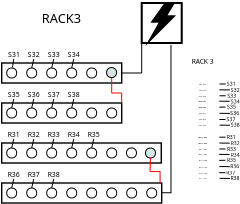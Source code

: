 <?xml version="1.0" encoding="UTF-8"?>
<dia:diagram xmlns:dia="http://www.lysator.liu.se/~alla/dia/">
  <dia:layer name="Background" visible="true" active="true">
    <dia:object type="Lights - Stroboscope" version="1" id="O0">
      <dia:attribute name="obj_pos">
        <dia:point val="-6,1"/>
      </dia:attribute>
      <dia:attribute name="obj_bb">
        <dia:rectangle val="-6.05,0.95;-3.95,3.166"/>
      </dia:attribute>
      <dia:attribute name="meta">
        <dia:composite type="dict"/>
      </dia:attribute>
      <dia:attribute name="elem_corner">
        <dia:point val="-6,1"/>
      </dia:attribute>
      <dia:attribute name="elem_width">
        <dia:real val="2"/>
      </dia:attribute>
      <dia:attribute name="elem_height">
        <dia:real val="2"/>
      </dia:attribute>
      <dia:attribute name="line_width">
        <dia:real val="0.1"/>
      </dia:attribute>
      <dia:attribute name="line_colour">
        <dia:color val="#000000"/>
      </dia:attribute>
      <dia:attribute name="fill_colour">
        <dia:color val="#ffffff"/>
      </dia:attribute>
      <dia:attribute name="show_background">
        <dia:boolean val="true"/>
      </dia:attribute>
      <dia:attribute name="line_style">
        <dia:enum val="0"/>
        <dia:real val="1"/>
      </dia:attribute>
      <dia:attribute name="flip_horizontal">
        <dia:boolean val="false"/>
      </dia:attribute>
      <dia:attribute name="flip_vertical">
        <dia:boolean val="false"/>
      </dia:attribute>
      <dia:attribute name="subscale">
        <dia:real val="1"/>
      </dia:attribute>
    </dia:object>
    <dia:object type="Standard - Box" version="0" id="O1">
      <dia:attribute name="obj_pos">
        <dia:point val="-13,4"/>
      </dia:attribute>
      <dia:attribute name="obj_bb">
        <dia:rectangle val="-13.035,3.965;-6.965,5.035"/>
      </dia:attribute>
      <dia:attribute name="elem_corner">
        <dia:point val="-13,4"/>
      </dia:attribute>
      <dia:attribute name="elem_width">
        <dia:real val="6"/>
      </dia:attribute>
      <dia:attribute name="elem_height">
        <dia:real val="1"/>
      </dia:attribute>
      <dia:attribute name="border_width">
        <dia:real val="0.07"/>
      </dia:attribute>
      <dia:attribute name="show_background">
        <dia:boolean val="true"/>
      </dia:attribute>
    </dia:object>
    <dia:object type="Standard - Ellipse" version="0" id="O2">
      <dia:attribute name="obj_pos">
        <dia:point val="-12.75,4.25"/>
      </dia:attribute>
      <dia:attribute name="obj_bb">
        <dia:rectangle val="-12.775,4.225;-12.225,4.775"/>
      </dia:attribute>
      <dia:attribute name="elem_corner">
        <dia:point val="-12.75,4.25"/>
      </dia:attribute>
      <dia:attribute name="elem_width">
        <dia:real val="0.5"/>
      </dia:attribute>
      <dia:attribute name="elem_height">
        <dia:real val="0.5"/>
      </dia:attribute>
      <dia:attribute name="border_width">
        <dia:real val="0.05"/>
      </dia:attribute>
    </dia:object>
    <dia:object type="Standard - Ellipse" version="0" id="O3">
      <dia:attribute name="obj_pos">
        <dia:point val="-11.75,4.25"/>
      </dia:attribute>
      <dia:attribute name="obj_bb">
        <dia:rectangle val="-11.775,4.225;-11.225,4.775"/>
      </dia:attribute>
      <dia:attribute name="elem_corner">
        <dia:point val="-11.75,4.25"/>
      </dia:attribute>
      <dia:attribute name="elem_width">
        <dia:real val="0.5"/>
      </dia:attribute>
      <dia:attribute name="elem_height">
        <dia:real val="0.5"/>
      </dia:attribute>
      <dia:attribute name="border_width">
        <dia:real val="0.05"/>
      </dia:attribute>
    </dia:object>
    <dia:object type="Standard - Ellipse" version="0" id="O4">
      <dia:attribute name="obj_pos">
        <dia:point val="-10.75,4.25"/>
      </dia:attribute>
      <dia:attribute name="obj_bb">
        <dia:rectangle val="-10.775,4.225;-10.225,4.775"/>
      </dia:attribute>
      <dia:attribute name="elem_corner">
        <dia:point val="-10.75,4.25"/>
      </dia:attribute>
      <dia:attribute name="elem_width">
        <dia:real val="0.5"/>
      </dia:attribute>
      <dia:attribute name="elem_height">
        <dia:real val="0.5"/>
      </dia:attribute>
      <dia:attribute name="border_width">
        <dia:real val="0.05"/>
      </dia:attribute>
    </dia:object>
    <dia:object type="Standard - Ellipse" version="0" id="O5">
      <dia:attribute name="obj_pos">
        <dia:point val="-9.75,4.25"/>
      </dia:attribute>
      <dia:attribute name="obj_bb">
        <dia:rectangle val="-9.775,4.225;-9.225,4.775"/>
      </dia:attribute>
      <dia:attribute name="elem_corner">
        <dia:point val="-9.75,4.25"/>
      </dia:attribute>
      <dia:attribute name="elem_width">
        <dia:real val="0.5"/>
      </dia:attribute>
      <dia:attribute name="elem_height">
        <dia:real val="0.5"/>
      </dia:attribute>
      <dia:attribute name="border_width">
        <dia:real val="0.05"/>
      </dia:attribute>
    </dia:object>
    <dia:object type="Standard - Ellipse" version="0" id="O6">
      <dia:attribute name="obj_pos">
        <dia:point val="-8.75,4.25"/>
      </dia:attribute>
      <dia:attribute name="obj_bb">
        <dia:rectangle val="-8.775,4.225;-8.225,4.775"/>
      </dia:attribute>
      <dia:attribute name="elem_corner">
        <dia:point val="-8.75,4.25"/>
      </dia:attribute>
      <dia:attribute name="elem_width">
        <dia:real val="0.5"/>
      </dia:attribute>
      <dia:attribute name="elem_height">
        <dia:real val="0.5"/>
      </dia:attribute>
      <dia:attribute name="border_width">
        <dia:real val="0.05"/>
      </dia:attribute>
    </dia:object>
    <dia:object type="Standard - Line" version="0" id="O7">
      <dia:attribute name="obj_pos">
        <dia:point val="-6,3"/>
      </dia:attribute>
      <dia:attribute name="obj_bb">
        <dia:rectangle val="-6.025,2.975;-5.975,4.525"/>
      </dia:attribute>
      <dia:attribute name="conn_endpoints">
        <dia:point val="-6,3"/>
        <dia:point val="-6,4.5"/>
      </dia:attribute>
      <dia:attribute name="numcp">
        <dia:int val="1"/>
      </dia:attribute>
      <dia:attribute name="line_width">
        <dia:real val="0.05"/>
      </dia:attribute>
      <dia:connections>
        <dia:connection handle="0" to="O0" connection="2"/>
      </dia:connections>
    </dia:object>
    <dia:object type="Standard - Line" version="0" id="O8">
      <dia:attribute name="obj_pos">
        <dia:point val="-6,4.5"/>
      </dia:attribute>
      <dia:attribute name="obj_bb">
        <dia:rectangle val="-7.025,4.475;-5.975,4.525"/>
      </dia:attribute>
      <dia:attribute name="conn_endpoints">
        <dia:point val="-6,4.5"/>
        <dia:point val="-7,4.5"/>
      </dia:attribute>
      <dia:attribute name="numcp">
        <dia:int val="1"/>
      </dia:attribute>
      <dia:attribute name="line_width">
        <dia:real val="0.05"/>
      </dia:attribute>
      <dia:connections>
        <dia:connection handle="1" to="O1" connection="4"/>
      </dia:connections>
    </dia:object>
    <dia:object type="Standard - Box" version="0" id="O9">
      <dia:attribute name="obj_pos">
        <dia:point val="-13,6"/>
      </dia:attribute>
      <dia:attribute name="obj_bb">
        <dia:rectangle val="-13.035,5.965;-6.965,7.035"/>
      </dia:attribute>
      <dia:attribute name="elem_corner">
        <dia:point val="-13,6"/>
      </dia:attribute>
      <dia:attribute name="elem_width">
        <dia:real val="6"/>
      </dia:attribute>
      <dia:attribute name="elem_height">
        <dia:real val="1"/>
      </dia:attribute>
      <dia:attribute name="border_width">
        <dia:real val="0.07"/>
      </dia:attribute>
      <dia:attribute name="show_background">
        <dia:boolean val="true"/>
      </dia:attribute>
    </dia:object>
    <dia:object type="Standard - Ellipse" version="0" id="O10">
      <dia:attribute name="obj_pos">
        <dia:point val="-12.75,6.25"/>
      </dia:attribute>
      <dia:attribute name="obj_bb">
        <dia:rectangle val="-12.775,6.225;-12.225,6.775"/>
      </dia:attribute>
      <dia:attribute name="elem_corner">
        <dia:point val="-12.75,6.25"/>
      </dia:attribute>
      <dia:attribute name="elem_width">
        <dia:real val="0.5"/>
      </dia:attribute>
      <dia:attribute name="elem_height">
        <dia:real val="0.5"/>
      </dia:attribute>
      <dia:attribute name="border_width">
        <dia:real val="0.05"/>
      </dia:attribute>
    </dia:object>
    <dia:object type="Standard - Ellipse" version="0" id="O11">
      <dia:attribute name="obj_pos">
        <dia:point val="-11.75,6.25"/>
      </dia:attribute>
      <dia:attribute name="obj_bb">
        <dia:rectangle val="-11.775,6.225;-11.225,6.775"/>
      </dia:attribute>
      <dia:attribute name="elem_corner">
        <dia:point val="-11.75,6.25"/>
      </dia:attribute>
      <dia:attribute name="elem_width">
        <dia:real val="0.5"/>
      </dia:attribute>
      <dia:attribute name="elem_height">
        <dia:real val="0.5"/>
      </dia:attribute>
      <dia:attribute name="border_width">
        <dia:real val="0.05"/>
      </dia:attribute>
    </dia:object>
    <dia:object type="Standard - Ellipse" version="0" id="O12">
      <dia:attribute name="obj_pos">
        <dia:point val="-10.75,6.25"/>
      </dia:attribute>
      <dia:attribute name="obj_bb">
        <dia:rectangle val="-10.775,6.225;-10.225,6.775"/>
      </dia:attribute>
      <dia:attribute name="elem_corner">
        <dia:point val="-10.75,6.25"/>
      </dia:attribute>
      <dia:attribute name="elem_width">
        <dia:real val="0.5"/>
      </dia:attribute>
      <dia:attribute name="elem_height">
        <dia:real val="0.5"/>
      </dia:attribute>
      <dia:attribute name="border_width">
        <dia:real val="0.05"/>
      </dia:attribute>
    </dia:object>
    <dia:object type="Standard - Ellipse" version="0" id="O13">
      <dia:attribute name="obj_pos">
        <dia:point val="-9.75,6.25"/>
      </dia:attribute>
      <dia:attribute name="obj_bb">
        <dia:rectangle val="-9.775,6.225;-9.225,6.775"/>
      </dia:attribute>
      <dia:attribute name="elem_corner">
        <dia:point val="-9.75,6.25"/>
      </dia:attribute>
      <dia:attribute name="elem_width">
        <dia:real val="0.5"/>
      </dia:attribute>
      <dia:attribute name="elem_height">
        <dia:real val="0.5"/>
      </dia:attribute>
      <dia:attribute name="border_width">
        <dia:real val="0.05"/>
      </dia:attribute>
    </dia:object>
    <dia:object type="Standard - Ellipse" version="0" id="O14">
      <dia:attribute name="obj_pos">
        <dia:point val="-8.75,6.25"/>
      </dia:attribute>
      <dia:attribute name="obj_bb">
        <dia:rectangle val="-8.775,6.225;-8.225,6.775"/>
      </dia:attribute>
      <dia:attribute name="elem_corner">
        <dia:point val="-8.75,6.25"/>
      </dia:attribute>
      <dia:attribute name="elem_width">
        <dia:real val="0.5"/>
      </dia:attribute>
      <dia:attribute name="elem_height">
        <dia:real val="0.5"/>
      </dia:attribute>
      <dia:attribute name="border_width">
        <dia:real val="0.05"/>
      </dia:attribute>
    </dia:object>
    <dia:object type="Standard - Ellipse" version="0" id="O15">
      <dia:attribute name="obj_pos">
        <dia:point val="-7.75,6.25"/>
      </dia:attribute>
      <dia:attribute name="obj_bb">
        <dia:rectangle val="-7.775,6.225;-7.225,6.775"/>
      </dia:attribute>
      <dia:attribute name="elem_corner">
        <dia:point val="-7.75,6.25"/>
      </dia:attribute>
      <dia:attribute name="elem_width">
        <dia:real val="0.5"/>
      </dia:attribute>
      <dia:attribute name="elem_height">
        <dia:real val="0.5"/>
      </dia:attribute>
      <dia:attribute name="border_width">
        <dia:real val="0.05"/>
      </dia:attribute>
    </dia:object>
    <dia:object type="Standard - Box" version="0" id="O16">
      <dia:attribute name="obj_pos">
        <dia:point val="-13,8"/>
      </dia:attribute>
      <dia:attribute name="obj_bb">
        <dia:rectangle val="-13.035,7.965;-4.986,9.035"/>
      </dia:attribute>
      <dia:attribute name="elem_corner">
        <dia:point val="-13,8"/>
      </dia:attribute>
      <dia:attribute name="elem_width">
        <dia:real val="7.979"/>
      </dia:attribute>
      <dia:attribute name="elem_height">
        <dia:real val="1"/>
      </dia:attribute>
      <dia:attribute name="border_width">
        <dia:real val="0.07"/>
      </dia:attribute>
      <dia:attribute name="show_background">
        <dia:boolean val="true"/>
      </dia:attribute>
    </dia:object>
    <dia:object type="Standard - Ellipse" version="0" id="O17">
      <dia:attribute name="obj_pos">
        <dia:point val="-12.75,8.25"/>
      </dia:attribute>
      <dia:attribute name="obj_bb">
        <dia:rectangle val="-12.775,8.225;-12.225,8.775"/>
      </dia:attribute>
      <dia:attribute name="elem_corner">
        <dia:point val="-12.75,8.25"/>
      </dia:attribute>
      <dia:attribute name="elem_width">
        <dia:real val="0.5"/>
      </dia:attribute>
      <dia:attribute name="elem_height">
        <dia:real val="0.5"/>
      </dia:attribute>
      <dia:attribute name="border_width">
        <dia:real val="0.05"/>
      </dia:attribute>
    </dia:object>
    <dia:object type="Standard - Ellipse" version="0" id="O18">
      <dia:attribute name="obj_pos">
        <dia:point val="-11.75,8.25"/>
      </dia:attribute>
      <dia:attribute name="obj_bb">
        <dia:rectangle val="-11.775,8.225;-11.225,8.775"/>
      </dia:attribute>
      <dia:attribute name="elem_corner">
        <dia:point val="-11.75,8.25"/>
      </dia:attribute>
      <dia:attribute name="elem_width">
        <dia:real val="0.5"/>
      </dia:attribute>
      <dia:attribute name="elem_height">
        <dia:real val="0.5"/>
      </dia:attribute>
      <dia:attribute name="border_width">
        <dia:real val="0.05"/>
      </dia:attribute>
    </dia:object>
    <dia:object type="Standard - Ellipse" version="0" id="O19">
      <dia:attribute name="obj_pos">
        <dia:point val="-10.75,8.25"/>
      </dia:attribute>
      <dia:attribute name="obj_bb">
        <dia:rectangle val="-10.775,8.225;-10.225,8.775"/>
      </dia:attribute>
      <dia:attribute name="elem_corner">
        <dia:point val="-10.75,8.25"/>
      </dia:attribute>
      <dia:attribute name="elem_width">
        <dia:real val="0.5"/>
      </dia:attribute>
      <dia:attribute name="elem_height">
        <dia:real val="0.5"/>
      </dia:attribute>
      <dia:attribute name="border_width">
        <dia:real val="0.05"/>
      </dia:attribute>
    </dia:object>
    <dia:object type="Standard - Ellipse" version="0" id="O20">
      <dia:attribute name="obj_pos">
        <dia:point val="-9.75,8.25"/>
      </dia:attribute>
      <dia:attribute name="obj_bb">
        <dia:rectangle val="-9.775,8.225;-9.225,8.775"/>
      </dia:attribute>
      <dia:attribute name="elem_corner">
        <dia:point val="-9.75,8.25"/>
      </dia:attribute>
      <dia:attribute name="elem_width">
        <dia:real val="0.5"/>
      </dia:attribute>
      <dia:attribute name="elem_height">
        <dia:real val="0.5"/>
      </dia:attribute>
      <dia:attribute name="border_width">
        <dia:real val="0.05"/>
      </dia:attribute>
    </dia:object>
    <dia:object type="Standard - Ellipse" version="0" id="O21">
      <dia:attribute name="obj_pos">
        <dia:point val="-8.75,8.25"/>
      </dia:attribute>
      <dia:attribute name="obj_bb">
        <dia:rectangle val="-8.775,8.225;-8.225,8.775"/>
      </dia:attribute>
      <dia:attribute name="elem_corner">
        <dia:point val="-8.75,8.25"/>
      </dia:attribute>
      <dia:attribute name="elem_width">
        <dia:real val="0.5"/>
      </dia:attribute>
      <dia:attribute name="elem_height">
        <dia:real val="0.5"/>
      </dia:attribute>
      <dia:attribute name="border_width">
        <dia:real val="0.05"/>
      </dia:attribute>
    </dia:object>
    <dia:object type="Standard - Ellipse" version="0" id="O22">
      <dia:attribute name="obj_pos">
        <dia:point val="-7.75,8.25"/>
      </dia:attribute>
      <dia:attribute name="obj_bb">
        <dia:rectangle val="-7.775,8.225;-7.225,8.775"/>
      </dia:attribute>
      <dia:attribute name="elem_corner">
        <dia:point val="-7.75,8.25"/>
      </dia:attribute>
      <dia:attribute name="elem_width">
        <dia:real val="0.5"/>
      </dia:attribute>
      <dia:attribute name="elem_height">
        <dia:real val="0.5"/>
      </dia:attribute>
      <dia:attribute name="border_width">
        <dia:real val="0.05"/>
      </dia:attribute>
    </dia:object>
    <dia:object type="Standard - Box" version="0" id="O23">
      <dia:attribute name="obj_pos">
        <dia:point val="-13,10"/>
      </dia:attribute>
      <dia:attribute name="obj_bb">
        <dia:rectangle val="-13.035,9.965;-4.965,11.035"/>
      </dia:attribute>
      <dia:attribute name="elem_corner">
        <dia:point val="-13,10"/>
      </dia:attribute>
      <dia:attribute name="elem_width">
        <dia:real val="8"/>
      </dia:attribute>
      <dia:attribute name="elem_height">
        <dia:real val="1"/>
      </dia:attribute>
      <dia:attribute name="border_width">
        <dia:real val="0.07"/>
      </dia:attribute>
      <dia:attribute name="show_background">
        <dia:boolean val="true"/>
      </dia:attribute>
    </dia:object>
    <dia:object type="Standard - Ellipse" version="0" id="O24">
      <dia:attribute name="obj_pos">
        <dia:point val="-12.75,10.25"/>
      </dia:attribute>
      <dia:attribute name="obj_bb">
        <dia:rectangle val="-12.775,10.225;-12.225,10.775"/>
      </dia:attribute>
      <dia:attribute name="elem_corner">
        <dia:point val="-12.75,10.25"/>
      </dia:attribute>
      <dia:attribute name="elem_width">
        <dia:real val="0.5"/>
      </dia:attribute>
      <dia:attribute name="elem_height">
        <dia:real val="0.5"/>
      </dia:attribute>
      <dia:attribute name="border_width">
        <dia:real val="0.05"/>
      </dia:attribute>
    </dia:object>
    <dia:object type="Standard - Ellipse" version="0" id="O25">
      <dia:attribute name="obj_pos">
        <dia:point val="-11.75,10.25"/>
      </dia:attribute>
      <dia:attribute name="obj_bb">
        <dia:rectangle val="-11.775,10.225;-11.225,10.775"/>
      </dia:attribute>
      <dia:attribute name="elem_corner">
        <dia:point val="-11.75,10.25"/>
      </dia:attribute>
      <dia:attribute name="elem_width">
        <dia:real val="0.5"/>
      </dia:attribute>
      <dia:attribute name="elem_height">
        <dia:real val="0.5"/>
      </dia:attribute>
      <dia:attribute name="border_width">
        <dia:real val="0.05"/>
      </dia:attribute>
    </dia:object>
    <dia:object type="Standard - Ellipse" version="0" id="O26">
      <dia:attribute name="obj_pos">
        <dia:point val="-10.75,10.25"/>
      </dia:attribute>
      <dia:attribute name="obj_bb">
        <dia:rectangle val="-10.775,10.225;-10.225,10.775"/>
      </dia:attribute>
      <dia:attribute name="elem_corner">
        <dia:point val="-10.75,10.25"/>
      </dia:attribute>
      <dia:attribute name="elem_width">
        <dia:real val="0.5"/>
      </dia:attribute>
      <dia:attribute name="elem_height">
        <dia:real val="0.5"/>
      </dia:attribute>
      <dia:attribute name="border_width">
        <dia:real val="0.05"/>
      </dia:attribute>
    </dia:object>
    <dia:object type="Standard - Ellipse" version="0" id="O27">
      <dia:attribute name="obj_pos">
        <dia:point val="-9.75,10.25"/>
      </dia:attribute>
      <dia:attribute name="obj_bb">
        <dia:rectangle val="-9.775,10.225;-9.225,10.775"/>
      </dia:attribute>
      <dia:attribute name="elem_corner">
        <dia:point val="-9.75,10.25"/>
      </dia:attribute>
      <dia:attribute name="elem_width">
        <dia:real val="0.5"/>
      </dia:attribute>
      <dia:attribute name="elem_height">
        <dia:real val="0.5"/>
      </dia:attribute>
      <dia:attribute name="border_width">
        <dia:real val="0.05"/>
      </dia:attribute>
    </dia:object>
    <dia:object type="Standard - Ellipse" version="0" id="O28">
      <dia:attribute name="obj_pos">
        <dia:point val="-8.75,10.25"/>
      </dia:attribute>
      <dia:attribute name="obj_bb">
        <dia:rectangle val="-8.775,10.225;-8.225,10.775"/>
      </dia:attribute>
      <dia:attribute name="elem_corner">
        <dia:point val="-8.75,10.25"/>
      </dia:attribute>
      <dia:attribute name="elem_width">
        <dia:real val="0.5"/>
      </dia:attribute>
      <dia:attribute name="elem_height">
        <dia:real val="0.5"/>
      </dia:attribute>
      <dia:attribute name="border_width">
        <dia:real val="0.05"/>
      </dia:attribute>
    </dia:object>
    <dia:object type="Standard - Ellipse" version="0" id="O29">
      <dia:attribute name="obj_pos">
        <dia:point val="-7.75,10.25"/>
      </dia:attribute>
      <dia:attribute name="obj_bb">
        <dia:rectangle val="-7.775,10.225;-7.225,10.775"/>
      </dia:attribute>
      <dia:attribute name="elem_corner">
        <dia:point val="-7.75,10.25"/>
      </dia:attribute>
      <dia:attribute name="elem_width">
        <dia:real val="0.5"/>
      </dia:attribute>
      <dia:attribute name="elem_height">
        <dia:real val="0.5"/>
      </dia:attribute>
      <dia:attribute name="border_width">
        <dia:real val="0.05"/>
      </dia:attribute>
    </dia:object>
    <dia:object type="Standard - Ellipse" version="0" id="O30">
      <dia:attribute name="obj_pos">
        <dia:point val="-6.75,10.25"/>
      </dia:attribute>
      <dia:attribute name="obj_bb">
        <dia:rectangle val="-6.775,10.225;-6.225,10.775"/>
      </dia:attribute>
      <dia:attribute name="elem_corner">
        <dia:point val="-6.75,10.25"/>
      </dia:attribute>
      <dia:attribute name="elem_width">
        <dia:real val="0.5"/>
      </dia:attribute>
      <dia:attribute name="elem_height">
        <dia:real val="0.5"/>
      </dia:attribute>
      <dia:attribute name="border_width">
        <dia:real val="0.05"/>
      </dia:attribute>
    </dia:object>
    <dia:object type="Standard - Ellipse" version="0" id="O31">
      <dia:attribute name="obj_pos">
        <dia:point val="-5.75,10.25"/>
      </dia:attribute>
      <dia:attribute name="obj_bb">
        <dia:rectangle val="-5.775,10.225;-5.225,10.775"/>
      </dia:attribute>
      <dia:attribute name="elem_corner">
        <dia:point val="-5.75,10.25"/>
      </dia:attribute>
      <dia:attribute name="elem_width">
        <dia:real val="0.5"/>
      </dia:attribute>
      <dia:attribute name="elem_height">
        <dia:real val="0.5"/>
      </dia:attribute>
      <dia:attribute name="border_width">
        <dia:real val="0.05"/>
      </dia:attribute>
    </dia:object>
    <dia:object type="Standard - ZigZagLine" version="1" id="O32">
      <dia:attribute name="obj_pos">
        <dia:point val="-5,10.5"/>
      </dia:attribute>
      <dia:attribute name="obj_bb">
        <dia:rectangle val="-5.025,3.071;-4.511,10.525"/>
      </dia:attribute>
      <dia:attribute name="orth_points">
        <dia:point val="-5,10.5"/>
        <dia:point val="-5,10.487"/>
        <dia:point val="-4.536,10.487"/>
        <dia:point val="-4.536,3.096"/>
      </dia:attribute>
      <dia:attribute name="orth_orient">
        <dia:enum val="1"/>
        <dia:enum val="0"/>
        <dia:enum val="1"/>
      </dia:attribute>
      <dia:attribute name="autorouting">
        <dia:boolean val="false"/>
      </dia:attribute>
      <dia:attribute name="line_width">
        <dia:real val="0.05"/>
      </dia:attribute>
      <dia:connections>
        <dia:connection handle="0" to="O23" connection="4"/>
      </dia:connections>
    </dia:object>
    <dia:object type="Standard - ZigZagLine" version="1" id="O33">
      <dia:attribute name="obj_pos">
        <dia:point val="-5.567,9.429"/>
      </dia:attribute>
      <dia:attribute name="obj_bb">
        <dia:rectangle val="-5.592,9.404;-5.04,9.989"/>
      </dia:attribute>
      <dia:attribute name="orth_points">
        <dia:point val="-5.567,9.429"/>
        <dia:point val="-5.081,9.429"/>
        <dia:point val="-5.081,9.964"/>
        <dia:point val="-5.065,9.964"/>
      </dia:attribute>
      <dia:attribute name="orth_orient">
        <dia:enum val="0"/>
        <dia:enum val="1"/>
        <dia:enum val="0"/>
      </dia:attribute>
      <dia:attribute name="autorouting">
        <dia:boolean val="false"/>
      </dia:attribute>
      <dia:attribute name="line_color">
        <dia:color val="#ff0000"/>
      </dia:attribute>
      <dia:attribute name="line_width">
        <dia:real val="0.05"/>
      </dia:attribute>
    </dia:object>
    <dia:object type="Standard - ZigZagLine" version="1" id="O34">
      <dia:attribute name="obj_pos">
        <dia:point val="-7.5,4.73"/>
      </dia:attribute>
      <dia:attribute name="obj_bb">
        <dia:rectangle val="-7.525,4.705;-7.475,5.525"/>
      </dia:attribute>
      <dia:attribute name="orth_points">
        <dia:point val="-7.5,4.73"/>
        <dia:point val="-7.5,4.867"/>
        <dia:point val="-7.5,4.867"/>
        <dia:point val="-7.5,5.5"/>
      </dia:attribute>
      <dia:attribute name="orth_orient">
        <dia:enum val="1"/>
        <dia:enum val="0"/>
        <dia:enum val="1"/>
      </dia:attribute>
      <dia:attribute name="autorouting">
        <dia:boolean val="false"/>
      </dia:attribute>
      <dia:attribute name="line_color">
        <dia:color val="#ff0000"/>
      </dia:attribute>
      <dia:attribute name="line_width">
        <dia:real val="0.05"/>
      </dia:attribute>
    </dia:object>
    <dia:object type="Standard - Line" version="0" id="O35">
      <dia:attribute name="obj_pos">
        <dia:point val="-7.5,5.5"/>
      </dia:attribute>
      <dia:attribute name="obj_bb">
        <dia:rectangle val="-7.525,5.475;-6.975,5.525"/>
      </dia:attribute>
      <dia:attribute name="conn_endpoints">
        <dia:point val="-7.5,5.5"/>
        <dia:point val="-7,5.5"/>
      </dia:attribute>
      <dia:attribute name="numcp">
        <dia:int val="1"/>
      </dia:attribute>
      <dia:attribute name="line_color">
        <dia:color val="#ff0000"/>
      </dia:attribute>
      <dia:attribute name="line_width">
        <dia:real val="0.05"/>
      </dia:attribute>
    </dia:object>
    <dia:object type="Standard - Line" version="0" id="O36">
      <dia:attribute name="obj_pos">
        <dia:point val="-7,5.5"/>
      </dia:attribute>
      <dia:attribute name="obj_bb">
        <dia:rectangle val="-7.025,5.475;-6.975,6.025"/>
      </dia:attribute>
      <dia:attribute name="conn_endpoints">
        <dia:point val="-7,5.5"/>
        <dia:point val="-7,6"/>
      </dia:attribute>
      <dia:attribute name="numcp">
        <dia:int val="1"/>
      </dia:attribute>
      <dia:attribute name="line_color">
        <dia:color val="#ff0000"/>
      </dia:attribute>
      <dia:attribute name="line_width">
        <dia:real val="0.05"/>
      </dia:attribute>
      <dia:connections>
        <dia:connection handle="1" to="O9" connection="2"/>
      </dia:connections>
    </dia:object>
    <dia:object type="Standard - Text" version="1" id="O37">
      <dia:attribute name="obj_pos">
        <dia:point val="-12.4,3.8"/>
      </dia:attribute>
      <dia:attribute name="obj_bb">
        <dia:rectangle val="-12.725,3.405;-12.075,3.8"/>
      </dia:attribute>
      <dia:attribute name="text">
        <dia:composite type="text">
          <dia:attribute name="string">
            <dia:string>#S31#</dia:string>
          </dia:attribute>
          <dia:attribute name="font">
            <dia:font family="sans" style="0" name="Helvetica"/>
          </dia:attribute>
          <dia:attribute name="height">
            <dia:real val="0.426"/>
          </dia:attribute>
          <dia:attribute name="pos">
            <dia:point val="-12.4,3.72"/>
          </dia:attribute>
          <dia:attribute name="color">
            <dia:color val="#000000"/>
          </dia:attribute>
          <dia:attribute name="alignment">
            <dia:enum val="1"/>
          </dia:attribute>
        </dia:composite>
      </dia:attribute>
      <dia:attribute name="valign">
        <dia:enum val="1"/>
      </dia:attribute>
    </dia:object>
    <dia:object type="Standard - Text" version="1" id="O38">
      <dia:attribute name="obj_pos">
        <dia:point val="-11.4,3.8"/>
      </dia:attribute>
      <dia:attribute name="obj_bb">
        <dia:rectangle val="-11.725,3.405;-11.075,3.8"/>
      </dia:attribute>
      <dia:attribute name="text">
        <dia:composite type="text">
          <dia:attribute name="string">
            <dia:string>#S32#</dia:string>
          </dia:attribute>
          <dia:attribute name="font">
            <dia:font family="sans" style="0" name="Helvetica"/>
          </dia:attribute>
          <dia:attribute name="height">
            <dia:real val="0.426"/>
          </dia:attribute>
          <dia:attribute name="pos">
            <dia:point val="-11.4,3.72"/>
          </dia:attribute>
          <dia:attribute name="color">
            <dia:color val="#000000"/>
          </dia:attribute>
          <dia:attribute name="alignment">
            <dia:enum val="1"/>
          </dia:attribute>
        </dia:composite>
      </dia:attribute>
      <dia:attribute name="valign">
        <dia:enum val="1"/>
      </dia:attribute>
    </dia:object>
    <dia:object type="Standard - Text" version="1" id="O39">
      <dia:attribute name="obj_pos">
        <dia:point val="-10.4,3.8"/>
      </dia:attribute>
      <dia:attribute name="obj_bb">
        <dia:rectangle val="-10.725,3.405;-10.075,3.8"/>
      </dia:attribute>
      <dia:attribute name="text">
        <dia:composite type="text">
          <dia:attribute name="string">
            <dia:string>#S33#</dia:string>
          </dia:attribute>
          <dia:attribute name="font">
            <dia:font family="sans" style="0" name="Helvetica"/>
          </dia:attribute>
          <dia:attribute name="height">
            <dia:real val="0.426"/>
          </dia:attribute>
          <dia:attribute name="pos">
            <dia:point val="-10.4,3.72"/>
          </dia:attribute>
          <dia:attribute name="color">
            <dia:color val="#000000"/>
          </dia:attribute>
          <dia:attribute name="alignment">
            <dia:enum val="1"/>
          </dia:attribute>
        </dia:composite>
      </dia:attribute>
      <dia:attribute name="valign">
        <dia:enum val="1"/>
      </dia:attribute>
    </dia:object>
    <dia:object type="Standard - Text" version="1" id="O40">
      <dia:attribute name="obj_pos">
        <dia:point val="-9.4,3.8"/>
      </dia:attribute>
      <dia:attribute name="obj_bb">
        <dia:rectangle val="-9.725,3.405;-9.075,3.8"/>
      </dia:attribute>
      <dia:attribute name="text">
        <dia:composite type="text">
          <dia:attribute name="string">
            <dia:string>#S34#</dia:string>
          </dia:attribute>
          <dia:attribute name="font">
            <dia:font family="sans" style="0" name="Helvetica"/>
          </dia:attribute>
          <dia:attribute name="height">
            <dia:real val="0.426"/>
          </dia:attribute>
          <dia:attribute name="pos">
            <dia:point val="-9.4,3.72"/>
          </dia:attribute>
          <dia:attribute name="color">
            <dia:color val="#000000"/>
          </dia:attribute>
          <dia:attribute name="alignment">
            <dia:enum val="1"/>
          </dia:attribute>
        </dia:composite>
      </dia:attribute>
      <dia:attribute name="valign">
        <dia:enum val="1"/>
      </dia:attribute>
    </dia:object>
    <dia:object type="Standard - Text" version="1" id="O41">
      <dia:attribute name="obj_pos">
        <dia:point val="-12.4,5.8"/>
      </dia:attribute>
      <dia:attribute name="obj_bb">
        <dia:rectangle val="-12.725,5.405;-12.075,5.8"/>
      </dia:attribute>
      <dia:attribute name="text">
        <dia:composite type="text">
          <dia:attribute name="string">
            <dia:string>#S35#</dia:string>
          </dia:attribute>
          <dia:attribute name="font">
            <dia:font family="sans" style="0" name="Helvetica"/>
          </dia:attribute>
          <dia:attribute name="height">
            <dia:real val="0.426"/>
          </dia:attribute>
          <dia:attribute name="pos">
            <dia:point val="-12.4,5.72"/>
          </dia:attribute>
          <dia:attribute name="color">
            <dia:color val="#000000"/>
          </dia:attribute>
          <dia:attribute name="alignment">
            <dia:enum val="1"/>
          </dia:attribute>
        </dia:composite>
      </dia:attribute>
      <dia:attribute name="valign">
        <dia:enum val="1"/>
      </dia:attribute>
    </dia:object>
    <dia:object type="Standard - Text" version="1" id="O42">
      <dia:attribute name="obj_pos">
        <dia:point val="-11.4,5.8"/>
      </dia:attribute>
      <dia:attribute name="obj_bb">
        <dia:rectangle val="-11.725,5.405;-11.075,5.8"/>
      </dia:attribute>
      <dia:attribute name="text">
        <dia:composite type="text">
          <dia:attribute name="string">
            <dia:string>#S36#</dia:string>
          </dia:attribute>
          <dia:attribute name="font">
            <dia:font family="sans" style="0" name="Helvetica"/>
          </dia:attribute>
          <dia:attribute name="height">
            <dia:real val="0.426"/>
          </dia:attribute>
          <dia:attribute name="pos">
            <dia:point val="-11.4,5.72"/>
          </dia:attribute>
          <dia:attribute name="color">
            <dia:color val="#000000"/>
          </dia:attribute>
          <dia:attribute name="alignment">
            <dia:enum val="1"/>
          </dia:attribute>
        </dia:composite>
      </dia:attribute>
      <dia:attribute name="valign">
        <dia:enum val="1"/>
      </dia:attribute>
    </dia:object>
    <dia:object type="Standard - Text" version="1" id="O43">
      <dia:attribute name="obj_pos">
        <dia:point val="-10.4,5.8"/>
      </dia:attribute>
      <dia:attribute name="obj_bb">
        <dia:rectangle val="-10.725,5.405;-10.075,5.8"/>
      </dia:attribute>
      <dia:attribute name="text">
        <dia:composite type="text">
          <dia:attribute name="string">
            <dia:string>#S37#</dia:string>
          </dia:attribute>
          <dia:attribute name="font">
            <dia:font family="sans" style="0" name="Helvetica"/>
          </dia:attribute>
          <dia:attribute name="height">
            <dia:real val="0.426"/>
          </dia:attribute>
          <dia:attribute name="pos">
            <dia:point val="-10.4,5.72"/>
          </dia:attribute>
          <dia:attribute name="color">
            <dia:color val="#000000"/>
          </dia:attribute>
          <dia:attribute name="alignment">
            <dia:enum val="1"/>
          </dia:attribute>
        </dia:composite>
      </dia:attribute>
      <dia:attribute name="valign">
        <dia:enum val="1"/>
      </dia:attribute>
    </dia:object>
    <dia:object type="Standard - Text" version="1" id="O44">
      <dia:attribute name="obj_pos">
        <dia:point val="-9.4,5.8"/>
      </dia:attribute>
      <dia:attribute name="obj_bb">
        <dia:rectangle val="-9.725,5.405;-9.075,5.8"/>
      </dia:attribute>
      <dia:attribute name="text">
        <dia:composite type="text">
          <dia:attribute name="string">
            <dia:string>#S38#</dia:string>
          </dia:attribute>
          <dia:attribute name="font">
            <dia:font family="sans" style="0" name="Helvetica"/>
          </dia:attribute>
          <dia:attribute name="height">
            <dia:real val="0.426"/>
          </dia:attribute>
          <dia:attribute name="pos">
            <dia:point val="-9.4,5.72"/>
          </dia:attribute>
          <dia:attribute name="color">
            <dia:color val="#000000"/>
          </dia:attribute>
          <dia:attribute name="alignment">
            <dia:enum val="1"/>
          </dia:attribute>
        </dia:composite>
      </dia:attribute>
      <dia:attribute name="valign">
        <dia:enum val="1"/>
      </dia:attribute>
    </dia:object>
    <dia:object type="Standard - Text" version="1" id="O45">
      <dia:attribute name="obj_pos">
        <dia:point val="-11.4,7.8"/>
      </dia:attribute>
      <dia:attribute name="obj_bb">
        <dia:rectangle val="-11.736,7.405;-11.064,7.8"/>
      </dia:attribute>
      <dia:attribute name="text">
        <dia:composite type="text">
          <dia:attribute name="string">
            <dia:string>#R32#</dia:string>
          </dia:attribute>
          <dia:attribute name="font">
            <dia:font family="sans" style="0" name="Helvetica"/>
          </dia:attribute>
          <dia:attribute name="height">
            <dia:real val="0.426"/>
          </dia:attribute>
          <dia:attribute name="pos">
            <dia:point val="-11.4,7.72"/>
          </dia:attribute>
          <dia:attribute name="color">
            <dia:color val="#000000"/>
          </dia:attribute>
          <dia:attribute name="alignment">
            <dia:enum val="1"/>
          </dia:attribute>
        </dia:composite>
      </dia:attribute>
      <dia:attribute name="valign">
        <dia:enum val="1"/>
      </dia:attribute>
    </dia:object>
    <dia:object type="Standard - Text" version="1" id="O46">
      <dia:attribute name="obj_pos">
        <dia:point val="-10.4,7.8"/>
      </dia:attribute>
      <dia:attribute name="obj_bb">
        <dia:rectangle val="-10.736,7.405;-10.064,7.8"/>
      </dia:attribute>
      <dia:attribute name="text">
        <dia:composite type="text">
          <dia:attribute name="string">
            <dia:string>#R33#</dia:string>
          </dia:attribute>
          <dia:attribute name="font">
            <dia:font family="sans" style="0" name="Helvetica"/>
          </dia:attribute>
          <dia:attribute name="height">
            <dia:real val="0.426"/>
          </dia:attribute>
          <dia:attribute name="pos">
            <dia:point val="-10.4,7.72"/>
          </dia:attribute>
          <dia:attribute name="color">
            <dia:color val="#000000"/>
          </dia:attribute>
          <dia:attribute name="alignment">
            <dia:enum val="1"/>
          </dia:attribute>
        </dia:composite>
      </dia:attribute>
      <dia:attribute name="valign">
        <dia:enum val="1"/>
      </dia:attribute>
    </dia:object>
    <dia:object type="Standard - Text" version="1" id="O47">
      <dia:attribute name="obj_pos">
        <dia:point val="-9.4,7.8"/>
      </dia:attribute>
      <dia:attribute name="obj_bb">
        <dia:rectangle val="-9.736,7.405;-9.064,7.8"/>
      </dia:attribute>
      <dia:attribute name="text">
        <dia:composite type="text">
          <dia:attribute name="string">
            <dia:string>#R34#</dia:string>
          </dia:attribute>
          <dia:attribute name="font">
            <dia:font family="sans" style="0" name="Helvetica"/>
          </dia:attribute>
          <dia:attribute name="height">
            <dia:real val="0.426"/>
          </dia:attribute>
          <dia:attribute name="pos">
            <dia:point val="-9.4,7.72"/>
          </dia:attribute>
          <dia:attribute name="color">
            <dia:color val="#000000"/>
          </dia:attribute>
          <dia:attribute name="alignment">
            <dia:enum val="1"/>
          </dia:attribute>
        </dia:composite>
      </dia:attribute>
      <dia:attribute name="valign">
        <dia:enum val="1"/>
      </dia:attribute>
    </dia:object>
    <dia:object type="Standard - Text" version="1" id="O48">
      <dia:attribute name="obj_pos">
        <dia:point val="-12.4,7.8"/>
      </dia:attribute>
      <dia:attribute name="obj_bb">
        <dia:rectangle val="-12.736,7.405;-12.064,7.8"/>
      </dia:attribute>
      <dia:attribute name="text">
        <dia:composite type="text">
          <dia:attribute name="string">
            <dia:string>#R31#</dia:string>
          </dia:attribute>
          <dia:attribute name="font">
            <dia:font family="sans" style="0" name="Helvetica"/>
          </dia:attribute>
          <dia:attribute name="height">
            <dia:real val="0.426"/>
          </dia:attribute>
          <dia:attribute name="pos">
            <dia:point val="-12.4,7.72"/>
          </dia:attribute>
          <dia:attribute name="color">
            <dia:color val="#000000"/>
          </dia:attribute>
          <dia:attribute name="alignment">
            <dia:enum val="1"/>
          </dia:attribute>
        </dia:composite>
      </dia:attribute>
      <dia:attribute name="valign">
        <dia:enum val="1"/>
      </dia:attribute>
    </dia:object>
    <dia:object type="Standard - Text" version="1" id="O49">
      <dia:attribute name="obj_pos">
        <dia:point val="-8.4,7.8"/>
      </dia:attribute>
      <dia:attribute name="obj_bb">
        <dia:rectangle val="-8.736,7.405;-8.064,7.8"/>
      </dia:attribute>
      <dia:attribute name="text">
        <dia:composite type="text">
          <dia:attribute name="string">
            <dia:string>#R35#</dia:string>
          </dia:attribute>
          <dia:attribute name="font">
            <dia:font family="sans" style="0" name="Helvetica"/>
          </dia:attribute>
          <dia:attribute name="height">
            <dia:real val="0.426"/>
          </dia:attribute>
          <dia:attribute name="pos">
            <dia:point val="-8.4,7.72"/>
          </dia:attribute>
          <dia:attribute name="color">
            <dia:color val="#000000"/>
          </dia:attribute>
          <dia:attribute name="alignment">
            <dia:enum val="1"/>
          </dia:attribute>
        </dia:composite>
      </dia:attribute>
      <dia:attribute name="valign">
        <dia:enum val="1"/>
      </dia:attribute>
    </dia:object>
    <dia:object type="Standard - Text" version="1" id="O50">
      <dia:attribute name="obj_pos">
        <dia:point val="-12.4,9.8"/>
      </dia:attribute>
      <dia:attribute name="obj_bb">
        <dia:rectangle val="-12.736,9.405;-12.064,9.8"/>
      </dia:attribute>
      <dia:attribute name="text">
        <dia:composite type="text">
          <dia:attribute name="string">
            <dia:string>#R36#</dia:string>
          </dia:attribute>
          <dia:attribute name="font">
            <dia:font family="sans" style="0" name="Helvetica"/>
          </dia:attribute>
          <dia:attribute name="height">
            <dia:real val="0.426"/>
          </dia:attribute>
          <dia:attribute name="pos">
            <dia:point val="-12.4,9.72"/>
          </dia:attribute>
          <dia:attribute name="color">
            <dia:color val="#000000"/>
          </dia:attribute>
          <dia:attribute name="alignment">
            <dia:enum val="1"/>
          </dia:attribute>
        </dia:composite>
      </dia:attribute>
      <dia:attribute name="valign">
        <dia:enum val="1"/>
      </dia:attribute>
    </dia:object>
    <dia:object type="Standard - Text" version="1" id="O51">
      <dia:attribute name="obj_pos">
        <dia:point val="-11.4,9.8"/>
      </dia:attribute>
      <dia:attribute name="obj_bb">
        <dia:rectangle val="-11.736,9.405;-11.064,9.8"/>
      </dia:attribute>
      <dia:attribute name="text">
        <dia:composite type="text">
          <dia:attribute name="string">
            <dia:string>#R37#</dia:string>
          </dia:attribute>
          <dia:attribute name="font">
            <dia:font family="sans" style="0" name="Helvetica"/>
          </dia:attribute>
          <dia:attribute name="height">
            <dia:real val="0.426"/>
          </dia:attribute>
          <dia:attribute name="pos">
            <dia:point val="-11.4,9.72"/>
          </dia:attribute>
          <dia:attribute name="color">
            <dia:color val="#000000"/>
          </dia:attribute>
          <dia:attribute name="alignment">
            <dia:enum val="1"/>
          </dia:attribute>
        </dia:composite>
      </dia:attribute>
      <dia:attribute name="valign">
        <dia:enum val="1"/>
      </dia:attribute>
    </dia:object>
    <dia:object type="Standard - Text" version="1" id="O52">
      <dia:attribute name="obj_pos">
        <dia:point val="-10.4,9.8"/>
      </dia:attribute>
      <dia:attribute name="obj_bb">
        <dia:rectangle val="-10.736,9.405;-10.064,9.8"/>
      </dia:attribute>
      <dia:attribute name="text">
        <dia:composite type="text">
          <dia:attribute name="string">
            <dia:string>#R38#</dia:string>
          </dia:attribute>
          <dia:attribute name="font">
            <dia:font family="sans" style="0" name="Helvetica"/>
          </dia:attribute>
          <dia:attribute name="height">
            <dia:real val="0.426"/>
          </dia:attribute>
          <dia:attribute name="pos">
            <dia:point val="-10.4,9.72"/>
          </dia:attribute>
          <dia:attribute name="color">
            <dia:color val="#000000"/>
          </dia:attribute>
          <dia:attribute name="alignment">
            <dia:enum val="1"/>
          </dia:attribute>
        </dia:composite>
      </dia:attribute>
      <dia:attribute name="valign">
        <dia:enum val="1"/>
      </dia:attribute>
    </dia:object>
    <dia:object type="Standard - Line" version="0" id="O53">
      <dia:attribute name="obj_pos">
        <dia:point val="-12.4,3.8"/>
      </dia:attribute>
      <dia:attribute name="obj_bb">
        <dia:rectangle val="-12.484,3.777;-12.377,4.25"/>
      </dia:attribute>
      <dia:attribute name="conn_endpoints">
        <dia:point val="-12.4,3.8"/>
        <dia:point val="-12.461,4.228"/>
      </dia:attribute>
      <dia:attribute name="numcp">
        <dia:int val="1"/>
      </dia:attribute>
      <dia:attribute name="line_width">
        <dia:real val="0.04"/>
      </dia:attribute>
      <dia:connections>
        <dia:connection handle="1" to="O2" connection="8"/>
      </dia:connections>
    </dia:object>
    <dia:object type="Standard - Line" version="0" id="O54">
      <dia:attribute name="obj_pos">
        <dia:point val="-11.4,3.8"/>
      </dia:attribute>
      <dia:attribute name="obj_bb">
        <dia:rectangle val="-11.524,3.776;-11.376,4.274"/>
      </dia:attribute>
      <dia:attribute name="conn_endpoints">
        <dia:point val="-11.4,3.8"/>
        <dia:point val="-11.5,4.25"/>
      </dia:attribute>
      <dia:attribute name="numcp">
        <dia:int val="1"/>
      </dia:attribute>
      <dia:attribute name="line_width">
        <dia:real val="0.04"/>
      </dia:attribute>
      <dia:connections>
        <dia:connection handle="1" to="O3" connection="1"/>
      </dia:connections>
    </dia:object>
    <dia:object type="Standard - Line" version="0" id="O55">
      <dia:attribute name="obj_pos">
        <dia:point val="-10.4,3.8"/>
      </dia:attribute>
      <dia:attribute name="obj_bb">
        <dia:rectangle val="-10.524,3.776;-10.376,4.274"/>
      </dia:attribute>
      <dia:attribute name="conn_endpoints">
        <dia:point val="-10.4,3.8"/>
        <dia:point val="-10.5,4.25"/>
      </dia:attribute>
      <dia:attribute name="numcp">
        <dia:int val="1"/>
      </dia:attribute>
      <dia:attribute name="line_width">
        <dia:real val="0.04"/>
      </dia:attribute>
      <dia:connections>
        <dia:connection handle="1" to="O4" connection="1"/>
      </dia:connections>
    </dia:object>
    <dia:object type="Standard - Line" version="0" id="O56">
      <dia:attribute name="obj_pos">
        <dia:point val="-9.4,3.8"/>
      </dia:attribute>
      <dia:attribute name="obj_bb">
        <dia:rectangle val="-9.524,3.776;-9.376,4.274"/>
      </dia:attribute>
      <dia:attribute name="conn_endpoints">
        <dia:point val="-9.4,3.8"/>
        <dia:point val="-9.5,4.25"/>
      </dia:attribute>
      <dia:attribute name="numcp">
        <dia:int val="1"/>
      </dia:attribute>
      <dia:attribute name="line_width">
        <dia:real val="0.04"/>
      </dia:attribute>
      <dia:connections>
        <dia:connection handle="1" to="O5" connection="1"/>
      </dia:connections>
    </dia:object>
    <dia:object type="Standard - Text" version="1" id="O57">
      <dia:attribute name="obj_pos">
        <dia:point val="-11,2"/>
      </dia:attribute>
      <dia:attribute name="obj_bb">
        <dia:rectangle val="-11,1.405;-8.877,2.15"/>
      </dia:attribute>
      <dia:attribute name="text">
        <dia:composite type="text">
          <dia:attribute name="string">
            <dia:string>#RACK3#</dia:string>
          </dia:attribute>
          <dia:attribute name="font">
            <dia:font family="sans" style="0" name="Helvetica"/>
          </dia:attribute>
          <dia:attribute name="height">
            <dia:real val="0.8"/>
          </dia:attribute>
          <dia:attribute name="pos">
            <dia:point val="-11,2"/>
          </dia:attribute>
          <dia:attribute name="color">
            <dia:color val="#000000"/>
          </dia:attribute>
          <dia:attribute name="alignment">
            <dia:enum val="0"/>
          </dia:attribute>
        </dia:composite>
      </dia:attribute>
      <dia:attribute name="valign">
        <dia:enum val="3"/>
      </dia:attribute>
    </dia:object>
    <dia:object type="Standard - Line" version="0" id="O58">
      <dia:attribute name="obj_pos">
        <dia:point val="-12.4,5.8"/>
      </dia:attribute>
      <dia:attribute name="obj_bb">
        <dia:rectangle val="-12.524,5.776;-12.376,6.274"/>
      </dia:attribute>
      <dia:attribute name="conn_endpoints">
        <dia:point val="-12.4,5.8"/>
        <dia:point val="-12.5,6.25"/>
      </dia:attribute>
      <dia:attribute name="numcp">
        <dia:int val="1"/>
      </dia:attribute>
      <dia:attribute name="line_width">
        <dia:real val="0.04"/>
      </dia:attribute>
      <dia:connections>
        <dia:connection handle="1" to="O10" connection="1"/>
      </dia:connections>
    </dia:object>
    <dia:object type="Standard - Line" version="0" id="O59">
      <dia:attribute name="obj_pos">
        <dia:point val="-11.4,5.8"/>
      </dia:attribute>
      <dia:attribute name="obj_bb">
        <dia:rectangle val="-11.524,5.776;-11.376,6.274"/>
      </dia:attribute>
      <dia:attribute name="conn_endpoints">
        <dia:point val="-11.4,5.8"/>
        <dia:point val="-11.5,6.25"/>
      </dia:attribute>
      <dia:attribute name="numcp">
        <dia:int val="1"/>
      </dia:attribute>
      <dia:attribute name="line_width">
        <dia:real val="0.04"/>
      </dia:attribute>
      <dia:connections>
        <dia:connection handle="1" to="O11" connection="1"/>
      </dia:connections>
    </dia:object>
    <dia:object type="Standard - Line" version="0" id="O60">
      <dia:attribute name="obj_pos">
        <dia:point val="-10.4,5.8"/>
      </dia:attribute>
      <dia:attribute name="obj_bb">
        <dia:rectangle val="-10.524,5.776;-10.376,6.274"/>
      </dia:attribute>
      <dia:attribute name="conn_endpoints">
        <dia:point val="-10.4,5.8"/>
        <dia:point val="-10.5,6.25"/>
      </dia:attribute>
      <dia:attribute name="numcp">
        <dia:int val="1"/>
      </dia:attribute>
      <dia:attribute name="line_width">
        <dia:real val="0.04"/>
      </dia:attribute>
      <dia:connections>
        <dia:connection handle="1" to="O12" connection="1"/>
      </dia:connections>
    </dia:object>
    <dia:object type="Standard - Line" version="0" id="O61">
      <dia:attribute name="obj_pos">
        <dia:point val="-9.4,5.8"/>
      </dia:attribute>
      <dia:attribute name="obj_bb">
        <dia:rectangle val="-9.524,5.776;-9.376,6.274"/>
      </dia:attribute>
      <dia:attribute name="conn_endpoints">
        <dia:point val="-9.4,5.8"/>
        <dia:point val="-9.5,6.25"/>
      </dia:attribute>
      <dia:attribute name="numcp">
        <dia:int val="1"/>
      </dia:attribute>
      <dia:attribute name="line_width">
        <dia:real val="0.04"/>
      </dia:attribute>
      <dia:connections>
        <dia:connection handle="1" to="O13" connection="1"/>
      </dia:connections>
    </dia:object>
    <dia:object type="Standard - Line" version="0" id="O62">
      <dia:attribute name="obj_pos">
        <dia:point val="-12.4,7.8"/>
      </dia:attribute>
      <dia:attribute name="obj_bb">
        <dia:rectangle val="-12.524,7.776;-12.376,8.274"/>
      </dia:attribute>
      <dia:attribute name="conn_endpoints">
        <dia:point val="-12.4,7.8"/>
        <dia:point val="-12.5,8.25"/>
      </dia:attribute>
      <dia:attribute name="numcp">
        <dia:int val="1"/>
      </dia:attribute>
      <dia:attribute name="line_width">
        <dia:real val="0.04"/>
      </dia:attribute>
      <dia:connections>
        <dia:connection handle="1" to="O17" connection="1"/>
      </dia:connections>
    </dia:object>
    <dia:object type="Standard - Line" version="0" id="O63">
      <dia:attribute name="obj_pos">
        <dia:point val="-11.4,7.8"/>
      </dia:attribute>
      <dia:attribute name="obj_bb">
        <dia:rectangle val="-11.524,7.776;-11.376,8.274"/>
      </dia:attribute>
      <dia:attribute name="conn_endpoints">
        <dia:point val="-11.4,7.8"/>
        <dia:point val="-11.5,8.25"/>
      </dia:attribute>
      <dia:attribute name="numcp">
        <dia:int val="1"/>
      </dia:attribute>
      <dia:attribute name="line_width">
        <dia:real val="0.04"/>
      </dia:attribute>
      <dia:connections>
        <dia:connection handle="1" to="O18" connection="1"/>
      </dia:connections>
    </dia:object>
    <dia:object type="Standard - Line" version="0" id="O64">
      <dia:attribute name="obj_pos">
        <dia:point val="-10.4,7.8"/>
      </dia:attribute>
      <dia:attribute name="obj_bb">
        <dia:rectangle val="-10.524,7.776;-10.376,8.274"/>
      </dia:attribute>
      <dia:attribute name="conn_endpoints">
        <dia:point val="-10.4,7.8"/>
        <dia:point val="-10.5,8.25"/>
      </dia:attribute>
      <dia:attribute name="numcp">
        <dia:int val="1"/>
      </dia:attribute>
      <dia:attribute name="line_width">
        <dia:real val="0.04"/>
      </dia:attribute>
      <dia:connections>
        <dia:connection handle="1" to="O19" connection="1"/>
      </dia:connections>
    </dia:object>
    <dia:object type="Standard - Line" version="0" id="O65">
      <dia:attribute name="obj_pos">
        <dia:point val="-9.4,7.8"/>
      </dia:attribute>
      <dia:attribute name="obj_bb">
        <dia:rectangle val="-9.524,7.776;-9.376,8.274"/>
      </dia:attribute>
      <dia:attribute name="conn_endpoints">
        <dia:point val="-9.4,7.8"/>
        <dia:point val="-9.5,8.25"/>
      </dia:attribute>
      <dia:attribute name="numcp">
        <dia:int val="1"/>
      </dia:attribute>
      <dia:attribute name="line_width">
        <dia:real val="0.04"/>
      </dia:attribute>
      <dia:connections>
        <dia:connection handle="1" to="O20" connection="1"/>
      </dia:connections>
    </dia:object>
    <dia:object type="Standard - Line" version="0" id="O66">
      <dia:attribute name="obj_pos">
        <dia:point val="-8.4,7.8"/>
      </dia:attribute>
      <dia:attribute name="obj_bb">
        <dia:rectangle val="-8.524,7.776;-8.376,8.274"/>
      </dia:attribute>
      <dia:attribute name="conn_endpoints">
        <dia:point val="-8.4,7.8"/>
        <dia:point val="-8.5,8.25"/>
      </dia:attribute>
      <dia:attribute name="numcp">
        <dia:int val="1"/>
      </dia:attribute>
      <dia:attribute name="line_width">
        <dia:real val="0.04"/>
      </dia:attribute>
      <dia:connections>
        <dia:connection handle="1" to="O21" connection="1"/>
      </dia:connections>
    </dia:object>
    <dia:object type="Standard - Line" version="0" id="O67">
      <dia:attribute name="obj_pos">
        <dia:point val="-12.4,9.8"/>
      </dia:attribute>
      <dia:attribute name="obj_bb">
        <dia:rectangle val="-12.524,9.776;-12.376,10.274"/>
      </dia:attribute>
      <dia:attribute name="conn_endpoints">
        <dia:point val="-12.4,9.8"/>
        <dia:point val="-12.5,10.25"/>
      </dia:attribute>
      <dia:attribute name="numcp">
        <dia:int val="1"/>
      </dia:attribute>
      <dia:attribute name="line_width">
        <dia:real val="0.04"/>
      </dia:attribute>
      <dia:connections>
        <dia:connection handle="1" to="O24" connection="1"/>
      </dia:connections>
    </dia:object>
    <dia:object type="Standard - Line" version="0" id="O68">
      <dia:attribute name="obj_pos">
        <dia:point val="-11.4,9.8"/>
      </dia:attribute>
      <dia:attribute name="obj_bb">
        <dia:rectangle val="-11.524,9.776;-11.376,10.274"/>
      </dia:attribute>
      <dia:attribute name="conn_endpoints">
        <dia:point val="-11.4,9.8"/>
        <dia:point val="-11.5,10.25"/>
      </dia:attribute>
      <dia:attribute name="numcp">
        <dia:int val="1"/>
      </dia:attribute>
      <dia:attribute name="line_width">
        <dia:real val="0.04"/>
      </dia:attribute>
      <dia:connections>
        <dia:connection handle="1" to="O25" connection="1"/>
      </dia:connections>
    </dia:object>
    <dia:object type="Standard - Line" version="0" id="O69">
      <dia:attribute name="obj_pos">
        <dia:point val="-10.4,9.8"/>
      </dia:attribute>
      <dia:attribute name="obj_bb">
        <dia:rectangle val="-10.524,9.776;-10.376,10.274"/>
      </dia:attribute>
      <dia:attribute name="conn_endpoints">
        <dia:point val="-10.4,9.8"/>
        <dia:point val="-10.5,10.25"/>
      </dia:attribute>
      <dia:attribute name="numcp">
        <dia:int val="1"/>
      </dia:attribute>
      <dia:attribute name="line_width">
        <dia:real val="0.04"/>
      </dia:attribute>
      <dia:connections>
        <dia:connection handle="1" to="O26" connection="1"/>
      </dia:connections>
    </dia:object>
    <dia:object type="Racks - Rack 42U" version="1" id="O70">
      <dia:attribute name="obj_pos">
        <dia:point val="-3.944,4.31"/>
      </dia:attribute>
      <dia:attribute name="obj_bb">
        <dia:rectangle val="-3.944,4.31;-1.946,10.972"/>
      </dia:attribute>
      <dia:attribute name="meta">
        <dia:composite type="dict"/>
      </dia:attribute>
      <dia:attribute name="elem_corner">
        <dia:point val="-3.944,4.31"/>
      </dia:attribute>
      <dia:attribute name="elem_width">
        <dia:real val="1.999"/>
      </dia:attribute>
      <dia:attribute name="elem_height">
        <dia:real val="6.662"/>
      </dia:attribute>
      <dia:attribute name="line_width">
        <dia:real val="0"/>
      </dia:attribute>
      <dia:attribute name="line_colour">
        <dia:color val="#000000"/>
      </dia:attribute>
      <dia:attribute name="fill_colour">
        <dia:color val="#ffffff"/>
      </dia:attribute>
      <dia:attribute name="show_background">
        <dia:boolean val="true"/>
      </dia:attribute>
      <dia:attribute name="line_style">
        <dia:enum val="0"/>
        <dia:real val="1"/>
      </dia:attribute>
      <dia:attribute name="flip_horizontal">
        <dia:boolean val="false"/>
      </dia:attribute>
      <dia:attribute name="flip_vertical">
        <dia:boolean val="false"/>
      </dia:attribute>
      <dia:attribute name="subscale">
        <dia:real val="1"/>
      </dia:attribute>
    </dia:object>
    <dia:object type="Racks - Equipment 1U" version="1" id="O71">
      <dia:attribute name="obj_pos">
        <dia:point val="-3.697,4.982"/>
      </dia:attribute>
      <dia:attribute name="obj_bb">
        <dia:rectangle val="-3.697,4.982;-2.2,5.12"/>
      </dia:attribute>
      <dia:attribute name="meta">
        <dia:composite type="dict"/>
      </dia:attribute>
      <dia:attribute name="elem_corner">
        <dia:point val="-3.697,4.982"/>
      </dia:attribute>
      <dia:attribute name="elem_width">
        <dia:real val="1.497"/>
      </dia:attribute>
      <dia:attribute name="elem_height">
        <dia:real val="0.138"/>
      </dia:attribute>
      <dia:attribute name="line_width">
        <dia:real val="0"/>
      </dia:attribute>
      <dia:attribute name="line_colour">
        <dia:color val="#000000"/>
      </dia:attribute>
      <dia:attribute name="fill_colour">
        <dia:color val="#ffffff"/>
      </dia:attribute>
      <dia:attribute name="show_background">
        <dia:boolean val="true"/>
      </dia:attribute>
      <dia:attribute name="line_style">
        <dia:enum val="0"/>
        <dia:real val="1"/>
      </dia:attribute>
      <dia:attribute name="flip_horizontal">
        <dia:boolean val="false"/>
      </dia:attribute>
      <dia:attribute name="flip_vertical">
        <dia:boolean val="false"/>
      </dia:attribute>
      <dia:attribute name="subscale">
        <dia:real val="1"/>
      </dia:attribute>
    </dia:object>
    <dia:object type="Racks - Equipment 1U" version="1" id="O72">
      <dia:attribute name="obj_pos">
        <dia:point val="-3.698,5.276"/>
      </dia:attribute>
      <dia:attribute name="obj_bb">
        <dia:rectangle val="-3.698,5.276;-2.2,5.414"/>
      </dia:attribute>
      <dia:attribute name="meta">
        <dia:composite type="dict"/>
      </dia:attribute>
      <dia:attribute name="elem_corner">
        <dia:point val="-3.698,5.276"/>
      </dia:attribute>
      <dia:attribute name="elem_width">
        <dia:real val="1.497"/>
      </dia:attribute>
      <dia:attribute name="elem_height">
        <dia:real val="0.138"/>
      </dia:attribute>
      <dia:attribute name="line_width">
        <dia:real val="0"/>
      </dia:attribute>
      <dia:attribute name="line_colour">
        <dia:color val="#000000"/>
      </dia:attribute>
      <dia:attribute name="fill_colour">
        <dia:color val="#ffffff"/>
      </dia:attribute>
      <dia:attribute name="show_background">
        <dia:boolean val="true"/>
      </dia:attribute>
      <dia:attribute name="line_style">
        <dia:enum val="0"/>
        <dia:real val="1"/>
      </dia:attribute>
      <dia:attribute name="flip_horizontal">
        <dia:boolean val="false"/>
      </dia:attribute>
      <dia:attribute name="flip_vertical">
        <dia:boolean val="false"/>
      </dia:attribute>
      <dia:attribute name="subscale">
        <dia:real val="1"/>
      </dia:attribute>
    </dia:object>
    <dia:object type="Racks - Equipment 1U" version="1" id="O73">
      <dia:attribute name="obj_pos">
        <dia:point val="-3.698,5.582"/>
      </dia:attribute>
      <dia:attribute name="obj_bb">
        <dia:rectangle val="-3.698,5.582;-2.201,5.72"/>
      </dia:attribute>
      <dia:attribute name="meta">
        <dia:composite type="dict"/>
      </dia:attribute>
      <dia:attribute name="elem_corner">
        <dia:point val="-3.698,5.582"/>
      </dia:attribute>
      <dia:attribute name="elem_width">
        <dia:real val="1.497"/>
      </dia:attribute>
      <dia:attribute name="elem_height">
        <dia:real val="0.138"/>
      </dia:attribute>
      <dia:attribute name="line_width">
        <dia:real val="0"/>
      </dia:attribute>
      <dia:attribute name="line_colour">
        <dia:color val="#000000"/>
      </dia:attribute>
      <dia:attribute name="fill_colour">
        <dia:color val="#ffffff"/>
      </dia:attribute>
      <dia:attribute name="show_background">
        <dia:boolean val="true"/>
      </dia:attribute>
      <dia:attribute name="line_style">
        <dia:enum val="0"/>
        <dia:real val="1"/>
      </dia:attribute>
      <dia:attribute name="flip_horizontal">
        <dia:boolean val="false"/>
      </dia:attribute>
      <dia:attribute name="flip_vertical">
        <dia:boolean val="false"/>
      </dia:attribute>
      <dia:attribute name="subscale">
        <dia:real val="1"/>
      </dia:attribute>
    </dia:object>
    <dia:object type="Racks - Equipment 1U" version="1" id="O74">
      <dia:attribute name="obj_pos">
        <dia:point val="-3.693,5.851"/>
      </dia:attribute>
      <dia:attribute name="obj_bb">
        <dia:rectangle val="-3.693,5.851;-2.195,5.989"/>
      </dia:attribute>
      <dia:attribute name="meta">
        <dia:composite type="dict"/>
      </dia:attribute>
      <dia:attribute name="elem_corner">
        <dia:point val="-3.693,5.851"/>
      </dia:attribute>
      <dia:attribute name="elem_width">
        <dia:real val="1.497"/>
      </dia:attribute>
      <dia:attribute name="elem_height">
        <dia:real val="0.138"/>
      </dia:attribute>
      <dia:attribute name="line_width">
        <dia:real val="0"/>
      </dia:attribute>
      <dia:attribute name="line_colour">
        <dia:color val="#000000"/>
      </dia:attribute>
      <dia:attribute name="fill_colour">
        <dia:color val="#ffffff"/>
      </dia:attribute>
      <dia:attribute name="show_background">
        <dia:boolean val="true"/>
      </dia:attribute>
      <dia:attribute name="line_style">
        <dia:enum val="0"/>
        <dia:real val="1"/>
      </dia:attribute>
      <dia:attribute name="flip_horizontal">
        <dia:boolean val="false"/>
      </dia:attribute>
      <dia:attribute name="flip_vertical">
        <dia:boolean val="false"/>
      </dia:attribute>
      <dia:attribute name="subscale">
        <dia:real val="1"/>
      </dia:attribute>
    </dia:object>
    <dia:object type="Racks - Equipment 1U" version="1" id="O75">
      <dia:attribute name="obj_pos">
        <dia:point val="-3.7,6.145"/>
      </dia:attribute>
      <dia:attribute name="obj_bb">
        <dia:rectangle val="-3.7,6.145;-2.202,6.283"/>
      </dia:attribute>
      <dia:attribute name="meta">
        <dia:composite type="dict"/>
      </dia:attribute>
      <dia:attribute name="elem_corner">
        <dia:point val="-3.7,6.145"/>
      </dia:attribute>
      <dia:attribute name="elem_width">
        <dia:real val="1.497"/>
      </dia:attribute>
      <dia:attribute name="elem_height">
        <dia:real val="0.138"/>
      </dia:attribute>
      <dia:attribute name="line_width">
        <dia:real val="0"/>
      </dia:attribute>
      <dia:attribute name="line_colour">
        <dia:color val="#000000"/>
      </dia:attribute>
      <dia:attribute name="fill_colour">
        <dia:color val="#ffffff"/>
      </dia:attribute>
      <dia:attribute name="show_background">
        <dia:boolean val="true"/>
      </dia:attribute>
      <dia:attribute name="line_style">
        <dia:enum val="0"/>
        <dia:real val="1"/>
      </dia:attribute>
      <dia:attribute name="flip_horizontal">
        <dia:boolean val="false"/>
      </dia:attribute>
      <dia:attribute name="flip_vertical">
        <dia:boolean val="false"/>
      </dia:attribute>
      <dia:attribute name="subscale">
        <dia:real val="1"/>
      </dia:attribute>
    </dia:object>
    <dia:object type="Racks - Equipment 1U" version="1" id="O76">
      <dia:attribute name="obj_pos">
        <dia:point val="-3.7,6.463"/>
      </dia:attribute>
      <dia:attribute name="obj_bb">
        <dia:rectangle val="-3.7,6.463;-2.203,6.601"/>
      </dia:attribute>
      <dia:attribute name="meta">
        <dia:composite type="dict"/>
      </dia:attribute>
      <dia:attribute name="elem_corner">
        <dia:point val="-3.7,6.463"/>
      </dia:attribute>
      <dia:attribute name="elem_width">
        <dia:real val="1.497"/>
      </dia:attribute>
      <dia:attribute name="elem_height">
        <dia:real val="0.138"/>
      </dia:attribute>
      <dia:attribute name="line_width">
        <dia:real val="0"/>
      </dia:attribute>
      <dia:attribute name="line_colour">
        <dia:color val="#000000"/>
      </dia:attribute>
      <dia:attribute name="fill_colour">
        <dia:color val="#ffffff"/>
      </dia:attribute>
      <dia:attribute name="show_background">
        <dia:boolean val="true"/>
      </dia:attribute>
      <dia:attribute name="line_style">
        <dia:enum val="0"/>
        <dia:real val="1"/>
      </dia:attribute>
      <dia:attribute name="flip_horizontal">
        <dia:boolean val="false"/>
      </dia:attribute>
      <dia:attribute name="flip_vertical">
        <dia:boolean val="false"/>
      </dia:attribute>
      <dia:attribute name="subscale">
        <dia:real val="1"/>
      </dia:attribute>
    </dia:object>
    <dia:object type="Standard - Text" version="1" id="O77">
      <dia:attribute name="obj_pos">
        <dia:point val="-3.158,5.087"/>
      </dia:attribute>
      <dia:attribute name="obj_bb">
        <dia:rectangle val="-3.158,4.979;-2.708,5.114"/>
      </dia:attribute>
      <dia:attribute name="text">
        <dia:composite type="text">
          <dia:attribute name="string">
            <dia:string>#SWITCH#</dia:string>
          </dia:attribute>
          <dia:attribute name="font">
            <dia:font family="sans" style="0" name="Helvetica"/>
          </dia:attribute>
          <dia:attribute name="height">
            <dia:real val="0.144"/>
          </dia:attribute>
          <dia:attribute name="pos">
            <dia:point val="-3.158,5.087"/>
          </dia:attribute>
          <dia:attribute name="color">
            <dia:color val="#000000"/>
          </dia:attribute>
          <dia:attribute name="alignment">
            <dia:enum val="0"/>
          </dia:attribute>
        </dia:composite>
      </dia:attribute>
      <dia:attribute name="valign">
        <dia:enum val="3"/>
      </dia:attribute>
    </dia:object>
    <dia:object type="Standard - Text" version="1" id="O78">
      <dia:attribute name="obj_pos">
        <dia:point val="-3.149,5.387"/>
      </dia:attribute>
      <dia:attribute name="obj_bb">
        <dia:rectangle val="-3.149,5.279;-2.699,5.414"/>
      </dia:attribute>
      <dia:attribute name="text">
        <dia:composite type="text">
          <dia:attribute name="string">
            <dia:string>#SWITCH#</dia:string>
          </dia:attribute>
          <dia:attribute name="font">
            <dia:font family="sans" style="0" name="Helvetica"/>
          </dia:attribute>
          <dia:attribute name="height">
            <dia:real val="0.144"/>
          </dia:attribute>
          <dia:attribute name="pos">
            <dia:point val="-3.149,5.387"/>
          </dia:attribute>
          <dia:attribute name="color">
            <dia:color val="#000000"/>
          </dia:attribute>
          <dia:attribute name="alignment">
            <dia:enum val="0"/>
          </dia:attribute>
        </dia:composite>
      </dia:attribute>
      <dia:attribute name="valign">
        <dia:enum val="3"/>
      </dia:attribute>
    </dia:object>
    <dia:object type="Standard - Text" version="1" id="O79">
      <dia:attribute name="obj_pos">
        <dia:point val="-3.165,5.693"/>
      </dia:attribute>
      <dia:attribute name="obj_bb">
        <dia:rectangle val="-3.165,5.585;-2.715,5.72"/>
      </dia:attribute>
      <dia:attribute name="text">
        <dia:composite type="text">
          <dia:attribute name="string">
            <dia:string>#SWITCH#</dia:string>
          </dia:attribute>
          <dia:attribute name="font">
            <dia:font family="sans" style="0" name="Helvetica"/>
          </dia:attribute>
          <dia:attribute name="height">
            <dia:real val="0.144"/>
          </dia:attribute>
          <dia:attribute name="pos">
            <dia:point val="-3.165,5.693"/>
          </dia:attribute>
          <dia:attribute name="color">
            <dia:color val="#000000"/>
          </dia:attribute>
          <dia:attribute name="alignment">
            <dia:enum val="0"/>
          </dia:attribute>
        </dia:composite>
      </dia:attribute>
      <dia:attribute name="valign">
        <dia:enum val="3"/>
      </dia:attribute>
    </dia:object>
    <dia:object type="Standard - Text" version="1" id="O80">
      <dia:attribute name="obj_pos">
        <dia:point val="-3.169,5.955"/>
      </dia:attribute>
      <dia:attribute name="obj_bb">
        <dia:rectangle val="-3.169,5.848;-2.719,5.983"/>
      </dia:attribute>
      <dia:attribute name="text">
        <dia:composite type="text">
          <dia:attribute name="string">
            <dia:string>#SWITCH#</dia:string>
          </dia:attribute>
          <dia:attribute name="font">
            <dia:font family="sans" style="0" name="Helvetica"/>
          </dia:attribute>
          <dia:attribute name="height">
            <dia:real val="0.144"/>
          </dia:attribute>
          <dia:attribute name="pos">
            <dia:point val="-3.169,5.955"/>
          </dia:attribute>
          <dia:attribute name="color">
            <dia:color val="#000000"/>
          </dia:attribute>
          <dia:attribute name="alignment">
            <dia:enum val="0"/>
          </dia:attribute>
        </dia:composite>
      </dia:attribute>
      <dia:attribute name="valign">
        <dia:enum val="3"/>
      </dia:attribute>
    </dia:object>
    <dia:object type="Standard - Text" version="1" id="O81">
      <dia:attribute name="obj_pos">
        <dia:point val="-3.166,6.255"/>
      </dia:attribute>
      <dia:attribute name="obj_bb">
        <dia:rectangle val="-3.166,6.148;-2.716,6.283"/>
      </dia:attribute>
      <dia:attribute name="text">
        <dia:composite type="text">
          <dia:attribute name="string">
            <dia:string>#SWITCH#</dia:string>
          </dia:attribute>
          <dia:attribute name="font">
            <dia:font family="sans" style="0" name="Helvetica"/>
          </dia:attribute>
          <dia:attribute name="height">
            <dia:real val="0.144"/>
          </dia:attribute>
          <dia:attribute name="pos">
            <dia:point val="-3.166,6.255"/>
          </dia:attribute>
          <dia:attribute name="color">
            <dia:color val="#000000"/>
          </dia:attribute>
          <dia:attribute name="alignment">
            <dia:enum val="0"/>
          </dia:attribute>
        </dia:composite>
      </dia:attribute>
      <dia:attribute name="valign">
        <dia:enum val="3"/>
      </dia:attribute>
    </dia:object>
    <dia:object type="Standard - Text" version="1" id="O82">
      <dia:attribute name="obj_pos">
        <dia:point val="-3.169,6.568"/>
      </dia:attribute>
      <dia:attribute name="obj_bb">
        <dia:rectangle val="-3.169,6.46;-2.719,6.595"/>
      </dia:attribute>
      <dia:attribute name="text">
        <dia:composite type="text">
          <dia:attribute name="string">
            <dia:string>#SWITCH#</dia:string>
          </dia:attribute>
          <dia:attribute name="font">
            <dia:font family="sans" style="0" name="Helvetica"/>
          </dia:attribute>
          <dia:attribute name="height">
            <dia:real val="0.144"/>
          </dia:attribute>
          <dia:attribute name="pos">
            <dia:point val="-3.169,6.568"/>
          </dia:attribute>
          <dia:attribute name="color">
            <dia:color val="#000000"/>
          </dia:attribute>
          <dia:attribute name="alignment">
            <dia:enum val="0"/>
          </dia:attribute>
        </dia:composite>
      </dia:attribute>
      <dia:attribute name="valign">
        <dia:enum val="3"/>
      </dia:attribute>
    </dia:object>
    <dia:object type="Racks - Equipment 1U" version="1" id="O83">
      <dia:attribute name="obj_pos">
        <dia:point val="-3.691,7.038"/>
      </dia:attribute>
      <dia:attribute name="obj_bb">
        <dia:rectangle val="-3.691,7.038;-2.194,7.176"/>
      </dia:attribute>
      <dia:attribute name="meta">
        <dia:composite type="dict"/>
      </dia:attribute>
      <dia:attribute name="elem_corner">
        <dia:point val="-3.691,7.038"/>
      </dia:attribute>
      <dia:attribute name="elem_width">
        <dia:real val="1.497"/>
      </dia:attribute>
      <dia:attribute name="elem_height">
        <dia:real val="0.138"/>
      </dia:attribute>
      <dia:attribute name="line_width">
        <dia:real val="0"/>
      </dia:attribute>
      <dia:attribute name="line_colour">
        <dia:color val="#000000"/>
      </dia:attribute>
      <dia:attribute name="fill_colour">
        <dia:color val="#ffffff"/>
      </dia:attribute>
      <dia:attribute name="show_background">
        <dia:boolean val="true"/>
      </dia:attribute>
      <dia:attribute name="line_style">
        <dia:enum val="0"/>
        <dia:real val="1"/>
      </dia:attribute>
      <dia:attribute name="flip_horizontal">
        <dia:boolean val="false"/>
      </dia:attribute>
      <dia:attribute name="flip_vertical">
        <dia:boolean val="false"/>
      </dia:attribute>
      <dia:attribute name="subscale">
        <dia:real val="1"/>
      </dia:attribute>
    </dia:object>
    <dia:object type="Standard - Text" version="1" id="O84">
      <dia:attribute name="obj_pos">
        <dia:point val="-3.166,7.137"/>
      </dia:attribute>
      <dia:attribute name="obj_bb">
        <dia:rectangle val="-3.166,7.029;-2.716,7.164"/>
      </dia:attribute>
      <dia:attribute name="text">
        <dia:composite type="text">
          <dia:attribute name="string">
            <dia:string>#SWITCH#</dia:string>
          </dia:attribute>
          <dia:attribute name="font">
            <dia:font family="sans" style="0" name="Helvetica"/>
          </dia:attribute>
          <dia:attribute name="height">
            <dia:real val="0.144"/>
          </dia:attribute>
          <dia:attribute name="pos">
            <dia:point val="-3.166,7.137"/>
          </dia:attribute>
          <dia:attribute name="color">
            <dia:color val="#000000"/>
          </dia:attribute>
          <dia:attribute name="alignment">
            <dia:enum val="0"/>
          </dia:attribute>
        </dia:composite>
      </dia:attribute>
      <dia:attribute name="valign">
        <dia:enum val="3"/>
      </dia:attribute>
    </dia:object>
    <dia:object type="Racks - Equipment 1U" version="1" id="O85">
      <dia:attribute name="obj_pos">
        <dia:point val="-3.688,6.757"/>
      </dia:attribute>
      <dia:attribute name="obj_bb">
        <dia:rectangle val="-3.688,6.757;-2.191,6.895"/>
      </dia:attribute>
      <dia:attribute name="meta">
        <dia:composite type="dict"/>
      </dia:attribute>
      <dia:attribute name="elem_corner">
        <dia:point val="-3.688,6.757"/>
      </dia:attribute>
      <dia:attribute name="elem_width">
        <dia:real val="1.497"/>
      </dia:attribute>
      <dia:attribute name="elem_height">
        <dia:real val="0.138"/>
      </dia:attribute>
      <dia:attribute name="line_width">
        <dia:real val="0"/>
      </dia:attribute>
      <dia:attribute name="line_colour">
        <dia:color val="#000000"/>
      </dia:attribute>
      <dia:attribute name="fill_colour">
        <dia:color val="#ffffff"/>
      </dia:attribute>
      <dia:attribute name="show_background">
        <dia:boolean val="true"/>
      </dia:attribute>
      <dia:attribute name="line_style">
        <dia:enum val="0"/>
        <dia:real val="1"/>
      </dia:attribute>
      <dia:attribute name="flip_horizontal">
        <dia:boolean val="false"/>
      </dia:attribute>
      <dia:attribute name="flip_vertical">
        <dia:boolean val="false"/>
      </dia:attribute>
      <dia:attribute name="subscale">
        <dia:real val="1"/>
      </dia:attribute>
    </dia:object>
    <dia:object type="Standard - Text" version="1" id="O86">
      <dia:attribute name="obj_pos">
        <dia:point val="-3.164,6.868"/>
      </dia:attribute>
      <dia:attribute name="obj_bb">
        <dia:rectangle val="-3.164,6.76;-2.714,6.895"/>
      </dia:attribute>
      <dia:attribute name="text">
        <dia:composite type="text">
          <dia:attribute name="string">
            <dia:string>#SWITCH#</dia:string>
          </dia:attribute>
          <dia:attribute name="font">
            <dia:font family="sans" style="0" name="Helvetica"/>
          </dia:attribute>
          <dia:attribute name="height">
            <dia:real val="0.144"/>
          </dia:attribute>
          <dia:attribute name="pos">
            <dia:point val="-3.164,6.868"/>
          </dia:attribute>
          <dia:attribute name="color">
            <dia:color val="#000000"/>
          </dia:attribute>
          <dia:attribute name="alignment">
            <dia:enum val="0"/>
          </dia:attribute>
        </dia:composite>
      </dia:attribute>
      <dia:attribute name="valign">
        <dia:enum val="3"/>
      </dia:attribute>
    </dia:object>
    <dia:object type="Standard - Line" version="0" id="O87">
      <dia:attribute name="obj_pos">
        <dia:point val="-2.108,5.049"/>
      </dia:attribute>
      <dia:attribute name="obj_bb">
        <dia:rectangle val="-2.128,5.028;-1.781,5.069"/>
      </dia:attribute>
      <dia:attribute name="conn_endpoints">
        <dia:point val="-2.108,5.049"/>
        <dia:point val="-1.801,5.048"/>
      </dia:attribute>
      <dia:attribute name="numcp">
        <dia:int val="1"/>
      </dia:attribute>
      <dia:attribute name="line_width">
        <dia:real val="0.04"/>
      </dia:attribute>
    </dia:object>
    <dia:object type="Standard - Line" version="0" id="O88">
      <dia:attribute name="obj_pos">
        <dia:point val="-2.111,5.639"/>
      </dia:attribute>
      <dia:attribute name="obj_bb">
        <dia:rectangle val="-2.131,5.619;-1.784,5.66"/>
      </dia:attribute>
      <dia:attribute name="conn_endpoints">
        <dia:point val="-2.111,5.639"/>
        <dia:point val="-1.804,5.639"/>
      </dia:attribute>
      <dia:attribute name="numcp">
        <dia:int val="1"/>
      </dia:attribute>
      <dia:attribute name="line_width">
        <dia:real val="0.04"/>
      </dia:attribute>
    </dia:object>
    <dia:object type="Standard - Line" version="0" id="O89">
      <dia:attribute name="obj_pos">
        <dia:point val="-2.12,6.207"/>
      </dia:attribute>
      <dia:attribute name="obj_bb">
        <dia:rectangle val="-2.14,6.186;-1.793,6.227"/>
      </dia:attribute>
      <dia:attribute name="conn_endpoints">
        <dia:point val="-2.12,6.207"/>
        <dia:point val="-1.813,6.206"/>
      </dia:attribute>
      <dia:attribute name="numcp">
        <dia:int val="1"/>
      </dia:attribute>
      <dia:attribute name="line_width">
        <dia:real val="0.04"/>
      </dia:attribute>
    </dia:object>
    <dia:object type="Standard - Line" version="0" id="O90">
      <dia:attribute name="obj_pos">
        <dia:point val="-2.118,6.826"/>
      </dia:attribute>
      <dia:attribute name="obj_bb">
        <dia:rectangle val="-2.138,6.805;-1.79,6.846"/>
      </dia:attribute>
      <dia:attribute name="conn_endpoints">
        <dia:point val="-2.118,6.826"/>
        <dia:point val="-1.81,6.825"/>
      </dia:attribute>
      <dia:attribute name="numcp">
        <dia:int val="1"/>
      </dia:attribute>
      <dia:attribute name="line_width">
        <dia:real val="0.04"/>
      </dia:attribute>
    </dia:object>
    <dia:object type="Standard - Line" version="0" id="O91">
      <dia:attribute name="obj_pos">
        <dia:point val="-2.115,5.341"/>
      </dia:attribute>
      <dia:attribute name="obj_bb">
        <dia:rectangle val="-2.135,5.321;-1.574,5.367"/>
      </dia:attribute>
      <dia:attribute name="conn_endpoints">
        <dia:point val="-2.115,5.341"/>
        <dia:point val="-1.594,5.346"/>
      </dia:attribute>
      <dia:attribute name="numcp">
        <dia:int val="1"/>
      </dia:attribute>
      <dia:attribute name="line_width">
        <dia:real val="0.04"/>
      </dia:attribute>
    </dia:object>
    <dia:object type="Standard - Line" version="0" id="O92">
      <dia:attribute name="obj_pos">
        <dia:point val="-2.124,5.909"/>
      </dia:attribute>
      <dia:attribute name="obj_bb">
        <dia:rectangle val="-2.144,5.889;-1.583,5.934"/>
      </dia:attribute>
      <dia:attribute name="conn_endpoints">
        <dia:point val="-2.124,5.909"/>
        <dia:point val="-1.603,5.914"/>
      </dia:attribute>
      <dia:attribute name="numcp">
        <dia:int val="1"/>
      </dia:attribute>
      <dia:attribute name="line_width">
        <dia:real val="0.04"/>
      </dia:attribute>
    </dia:object>
    <dia:object type="Standard - Line" version="0" id="O93">
      <dia:attribute name="obj_pos">
        <dia:point val="-2.11,6.516"/>
      </dia:attribute>
      <dia:attribute name="obj_bb">
        <dia:rectangle val="-2.13,6.496;-1.569,6.541"/>
      </dia:attribute>
      <dia:attribute name="conn_endpoints">
        <dia:point val="-2.11,6.516"/>
        <dia:point val="-1.589,6.521"/>
      </dia:attribute>
      <dia:attribute name="numcp">
        <dia:int val="1"/>
      </dia:attribute>
      <dia:attribute name="line_width">
        <dia:real val="0.04"/>
      </dia:attribute>
    </dia:object>
    <dia:object type="Standard - Line" version="0" id="O94">
      <dia:attribute name="obj_pos">
        <dia:point val="-2.102,7.107"/>
      </dia:attribute>
      <dia:attribute name="obj_bb">
        <dia:rectangle val="-2.122,7.086;-1.561,7.132"/>
      </dia:attribute>
      <dia:attribute name="conn_endpoints">
        <dia:point val="-2.102,7.107"/>
        <dia:point val="-1.581,7.112"/>
      </dia:attribute>
      <dia:attribute name="numcp">
        <dia:int val="1"/>
      </dia:attribute>
      <dia:attribute name="line_width">
        <dia:real val="0.04"/>
      </dia:attribute>
    </dia:object>
    <dia:object type="Standard - Text" version="1" id="O95">
      <dia:attribute name="obj_pos">
        <dia:point val="-3.495,4.039"/>
      </dia:attribute>
      <dia:attribute name="obj_bb">
        <dia:rectangle val="-3.495,3.732;-2.288,4.117"/>
      </dia:attribute>
      <dia:attribute name="text">
        <dia:composite type="text">
          <dia:attribute name="string">
            <dia:string>#RACK 3#</dia:string>
          </dia:attribute>
          <dia:attribute name="font">
            <dia:font family="sans" style="0" name="Helvetica"/>
          </dia:attribute>
          <dia:attribute name="height">
            <dia:real val="0.416"/>
          </dia:attribute>
          <dia:attribute name="pos">
            <dia:point val="-3.495,4.039"/>
          </dia:attribute>
          <dia:attribute name="color">
            <dia:color val="#000000"/>
          </dia:attribute>
          <dia:attribute name="alignment">
            <dia:enum val="0"/>
          </dia:attribute>
        </dia:composite>
      </dia:attribute>
      <dia:attribute name="valign">
        <dia:enum val="3"/>
      </dia:attribute>
    </dia:object>
    <dia:object type="Standard - Text" version="1" id="O96">
      <dia:attribute name="obj_pos">
        <dia:point val="-1.491,4.98"/>
      </dia:attribute>
      <dia:attribute name="obj_bb">
        <dia:rectangle val="-1.491,4.385;-1.491,5.13"/>
      </dia:attribute>
      <dia:attribute name="text">
        <dia:composite type="text">
          <dia:attribute name="string">
            <dia:string>##</dia:string>
          </dia:attribute>
          <dia:attribute name="font">
            <dia:font family="sans" style="0" name="Helvetica"/>
          </dia:attribute>
          <dia:attribute name="height">
            <dia:real val="0.8"/>
          </dia:attribute>
          <dia:attribute name="pos">
            <dia:point val="-1.491,4.98"/>
          </dia:attribute>
          <dia:attribute name="color">
            <dia:color val="#000000"/>
          </dia:attribute>
          <dia:attribute name="alignment">
            <dia:enum val="0"/>
          </dia:attribute>
        </dia:composite>
      </dia:attribute>
      <dia:attribute name="valign">
        <dia:enum val="3"/>
      </dia:attribute>
    </dia:object>
    <dia:object type="Standard - Text" version="1" id="O97">
      <dia:attribute name="obj_pos">
        <dia:point val="-1.743,5.134"/>
      </dia:attribute>
      <dia:attribute name="obj_bb">
        <dia:rectangle val="-1.743,4.899;-1.263,5.194"/>
      </dia:attribute>
      <dia:attribute name="text">
        <dia:composite type="text">
          <dia:attribute name="string">
            <dia:string>#S31#</dia:string>
          </dia:attribute>
          <dia:attribute name="font">
            <dia:font family="sans" style="0" name="Helvetica"/>
          </dia:attribute>
          <dia:attribute name="height">
            <dia:real val="0.317"/>
          </dia:attribute>
          <dia:attribute name="pos">
            <dia:point val="-1.743,5.134"/>
          </dia:attribute>
          <dia:attribute name="color">
            <dia:color val="#000000"/>
          </dia:attribute>
          <dia:attribute name="alignment">
            <dia:enum val="0"/>
          </dia:attribute>
        </dia:composite>
      </dia:attribute>
      <dia:attribute name="valign">
        <dia:enum val="3"/>
      </dia:attribute>
    </dia:object>
    <dia:object type="Standard - Text" version="1" id="O98">
      <dia:attribute name="obj_pos">
        <dia:point val="-1.546,5.452"/>
      </dia:attribute>
      <dia:attribute name="obj_bb">
        <dia:rectangle val="-1.546,5.217;-1.066,5.512"/>
      </dia:attribute>
      <dia:attribute name="text">
        <dia:composite type="text">
          <dia:attribute name="string">
            <dia:string>#S32#</dia:string>
          </dia:attribute>
          <dia:attribute name="font">
            <dia:font family="sans" style="0" name="Helvetica"/>
          </dia:attribute>
          <dia:attribute name="height">
            <dia:real val="0.317"/>
          </dia:attribute>
          <dia:attribute name="pos">
            <dia:point val="-1.546,5.452"/>
          </dia:attribute>
          <dia:attribute name="color">
            <dia:color val="#000000"/>
          </dia:attribute>
          <dia:attribute name="alignment">
            <dia:enum val="0"/>
          </dia:attribute>
        </dia:composite>
      </dia:attribute>
      <dia:attribute name="valign">
        <dia:enum val="3"/>
      </dia:attribute>
    </dia:object>
    <dia:object type="Standard - Text" version="1" id="O99">
      <dia:attribute name="obj_pos">
        <dia:point val="-1.725,5.742"/>
      </dia:attribute>
      <dia:attribute name="obj_bb">
        <dia:rectangle val="-1.725,5.507;-1.245,5.802"/>
      </dia:attribute>
      <dia:attribute name="text">
        <dia:composite type="text">
          <dia:attribute name="string">
            <dia:string>#S33#</dia:string>
          </dia:attribute>
          <dia:attribute name="font">
            <dia:font family="sans" style="0" name="Helvetica"/>
          </dia:attribute>
          <dia:attribute name="height">
            <dia:real val="0.317"/>
          </dia:attribute>
          <dia:attribute name="pos">
            <dia:point val="-1.725,5.742"/>
          </dia:attribute>
          <dia:attribute name="color">
            <dia:color val="#000000"/>
          </dia:attribute>
          <dia:attribute name="alignment">
            <dia:enum val="0"/>
          </dia:attribute>
        </dia:composite>
      </dia:attribute>
      <dia:attribute name="valign">
        <dia:enum val="3"/>
      </dia:attribute>
    </dia:object>
    <dia:object type="Standard - Text" version="1" id="O100">
      <dia:attribute name="obj_pos">
        <dia:point val="-1.547,6.021"/>
      </dia:attribute>
      <dia:attribute name="obj_bb">
        <dia:rectangle val="-1.547,5.786;-1.067,6.081"/>
      </dia:attribute>
      <dia:attribute name="text">
        <dia:composite type="text">
          <dia:attribute name="string">
            <dia:string>#S34#</dia:string>
          </dia:attribute>
          <dia:attribute name="font">
            <dia:font family="sans" style="0" name="Helvetica"/>
          </dia:attribute>
          <dia:attribute name="height">
            <dia:real val="0.317"/>
          </dia:attribute>
          <dia:attribute name="pos">
            <dia:point val="-1.547,6.021"/>
          </dia:attribute>
          <dia:attribute name="color">
            <dia:color val="#000000"/>
          </dia:attribute>
          <dia:attribute name="alignment">
            <dia:enum val="0"/>
          </dia:attribute>
        </dia:composite>
      </dia:attribute>
      <dia:attribute name="valign">
        <dia:enum val="3"/>
      </dia:attribute>
    </dia:object>
    <dia:object type="Standard - Text" version="1" id="O101">
      <dia:attribute name="obj_pos">
        <dia:point val="-1.736,6.281"/>
      </dia:attribute>
      <dia:attribute name="obj_bb">
        <dia:rectangle val="-1.736,6.046;-1.256,6.341"/>
      </dia:attribute>
      <dia:attribute name="text">
        <dia:composite type="text">
          <dia:attribute name="string">
            <dia:string>#S35#</dia:string>
          </dia:attribute>
          <dia:attribute name="font">
            <dia:font family="sans" style="0" name="Helvetica"/>
          </dia:attribute>
          <dia:attribute name="height">
            <dia:real val="0.317"/>
          </dia:attribute>
          <dia:attribute name="pos">
            <dia:point val="-1.736,6.281"/>
          </dia:attribute>
          <dia:attribute name="color">
            <dia:color val="#000000"/>
          </dia:attribute>
          <dia:attribute name="alignment">
            <dia:enum val="0"/>
          </dia:attribute>
        </dia:composite>
      </dia:attribute>
      <dia:attribute name="valign">
        <dia:enum val="3"/>
      </dia:attribute>
    </dia:object>
    <dia:object type="Standard - Text" version="1" id="O102">
      <dia:attribute name="obj_pos">
        <dia:point val="-1.567,6.599"/>
      </dia:attribute>
      <dia:attribute name="obj_bb">
        <dia:rectangle val="-1.567,6.364;-1.087,6.659"/>
      </dia:attribute>
      <dia:attribute name="text">
        <dia:composite type="text">
          <dia:attribute name="string">
            <dia:string>#S36#</dia:string>
          </dia:attribute>
          <dia:attribute name="font">
            <dia:font family="sans" style="0" name="Helvetica"/>
          </dia:attribute>
          <dia:attribute name="height">
            <dia:real val="0.317"/>
          </dia:attribute>
          <dia:attribute name="pos">
            <dia:point val="-1.567,6.599"/>
          </dia:attribute>
          <dia:attribute name="color">
            <dia:color val="#000000"/>
          </dia:attribute>
          <dia:attribute name="alignment">
            <dia:enum val="0"/>
          </dia:attribute>
        </dia:composite>
      </dia:attribute>
      <dia:attribute name="valign">
        <dia:enum val="3"/>
      </dia:attribute>
    </dia:object>
    <dia:object type="Standard - Text" version="1" id="O103">
      <dia:attribute name="obj_pos">
        <dia:point val="-1.766,6.918"/>
      </dia:attribute>
      <dia:attribute name="obj_bb">
        <dia:rectangle val="-1.766,6.683;-1.286,6.978"/>
      </dia:attribute>
      <dia:attribute name="text">
        <dia:composite type="text">
          <dia:attribute name="string">
            <dia:string>#S37#</dia:string>
          </dia:attribute>
          <dia:attribute name="font">
            <dia:font family="sans" style="0" name="Helvetica"/>
          </dia:attribute>
          <dia:attribute name="height">
            <dia:real val="0.317"/>
          </dia:attribute>
          <dia:attribute name="pos">
            <dia:point val="-1.766,6.918"/>
          </dia:attribute>
          <dia:attribute name="color">
            <dia:color val="#000000"/>
          </dia:attribute>
          <dia:attribute name="alignment">
            <dia:enum val="0"/>
          </dia:attribute>
        </dia:composite>
      </dia:attribute>
      <dia:attribute name="valign">
        <dia:enum val="3"/>
      </dia:attribute>
    </dia:object>
    <dia:object type="Standard - Text" version="1" id="O104">
      <dia:attribute name="obj_pos">
        <dia:point val="-1.549,7.187"/>
      </dia:attribute>
      <dia:attribute name="obj_bb">
        <dia:rectangle val="-1.549,6.952;-1.069,7.247"/>
      </dia:attribute>
      <dia:attribute name="text">
        <dia:composite type="text">
          <dia:attribute name="string">
            <dia:string>#S38#</dia:string>
          </dia:attribute>
          <dia:attribute name="font">
            <dia:font family="sans" style="0" name="Helvetica"/>
          </dia:attribute>
          <dia:attribute name="height">
            <dia:real val="0.317"/>
          </dia:attribute>
          <dia:attribute name="pos">
            <dia:point val="-1.549,7.187"/>
          </dia:attribute>
          <dia:attribute name="color">
            <dia:color val="#000000"/>
          </dia:attribute>
          <dia:attribute name="alignment">
            <dia:enum val="0"/>
          </dia:attribute>
        </dia:composite>
      </dia:attribute>
      <dia:attribute name="valign">
        <dia:enum val="3"/>
      </dia:attribute>
    </dia:object>
    <dia:object type="Racks - Equipment 1U" version="1" id="O105">
      <dia:attribute name="obj_pos">
        <dia:point val="-3.702,7.642"/>
      </dia:attribute>
      <dia:attribute name="obj_bb">
        <dia:rectangle val="-3.702,7.642;-2.205,7.78"/>
      </dia:attribute>
      <dia:attribute name="meta">
        <dia:composite type="dict"/>
      </dia:attribute>
      <dia:attribute name="elem_corner">
        <dia:point val="-3.702,7.642"/>
      </dia:attribute>
      <dia:attribute name="elem_width">
        <dia:real val="1.497"/>
      </dia:attribute>
      <dia:attribute name="elem_height">
        <dia:real val="0.138"/>
      </dia:attribute>
      <dia:attribute name="line_width">
        <dia:real val="0"/>
      </dia:attribute>
      <dia:attribute name="line_colour">
        <dia:color val="#000000"/>
      </dia:attribute>
      <dia:attribute name="fill_colour">
        <dia:color val="#ffffff"/>
      </dia:attribute>
      <dia:attribute name="show_background">
        <dia:boolean val="true"/>
      </dia:attribute>
      <dia:attribute name="line_style">
        <dia:enum val="0"/>
        <dia:real val="1"/>
      </dia:attribute>
      <dia:attribute name="flip_horizontal">
        <dia:boolean val="false"/>
      </dia:attribute>
      <dia:attribute name="flip_vertical">
        <dia:boolean val="false"/>
      </dia:attribute>
      <dia:attribute name="subscale">
        <dia:real val="1"/>
      </dia:attribute>
    </dia:object>
    <dia:object type="Racks - Equipment 1U" version="1" id="O106">
      <dia:attribute name="obj_pos">
        <dia:point val="-3.703,7.936"/>
      </dia:attribute>
      <dia:attribute name="obj_bb">
        <dia:rectangle val="-3.703,7.936;-2.206,8.074"/>
      </dia:attribute>
      <dia:attribute name="meta">
        <dia:composite type="dict"/>
      </dia:attribute>
      <dia:attribute name="elem_corner">
        <dia:point val="-3.703,7.936"/>
      </dia:attribute>
      <dia:attribute name="elem_width">
        <dia:real val="1.497"/>
      </dia:attribute>
      <dia:attribute name="elem_height">
        <dia:real val="0.138"/>
      </dia:attribute>
      <dia:attribute name="line_width">
        <dia:real val="0"/>
      </dia:attribute>
      <dia:attribute name="line_colour">
        <dia:color val="#000000"/>
      </dia:attribute>
      <dia:attribute name="fill_colour">
        <dia:color val="#ffffff"/>
      </dia:attribute>
      <dia:attribute name="show_background">
        <dia:boolean val="true"/>
      </dia:attribute>
      <dia:attribute name="line_style">
        <dia:enum val="0"/>
        <dia:real val="1"/>
      </dia:attribute>
      <dia:attribute name="flip_horizontal">
        <dia:boolean val="false"/>
      </dia:attribute>
      <dia:attribute name="flip_vertical">
        <dia:boolean val="false"/>
      </dia:attribute>
      <dia:attribute name="subscale">
        <dia:real val="1"/>
      </dia:attribute>
    </dia:object>
    <dia:object type="Racks - Equipment 1U" version="1" id="O107">
      <dia:attribute name="obj_pos">
        <dia:point val="-3.704,8.242"/>
      </dia:attribute>
      <dia:attribute name="obj_bb">
        <dia:rectangle val="-3.704,8.242;-2.206,8.38"/>
      </dia:attribute>
      <dia:attribute name="meta">
        <dia:composite type="dict"/>
      </dia:attribute>
      <dia:attribute name="elem_corner">
        <dia:point val="-3.704,8.242"/>
      </dia:attribute>
      <dia:attribute name="elem_width">
        <dia:real val="1.497"/>
      </dia:attribute>
      <dia:attribute name="elem_height">
        <dia:real val="0.138"/>
      </dia:attribute>
      <dia:attribute name="line_width">
        <dia:real val="0"/>
      </dia:attribute>
      <dia:attribute name="line_colour">
        <dia:color val="#000000"/>
      </dia:attribute>
      <dia:attribute name="fill_colour">
        <dia:color val="#ffffff"/>
      </dia:attribute>
      <dia:attribute name="show_background">
        <dia:boolean val="true"/>
      </dia:attribute>
      <dia:attribute name="line_style">
        <dia:enum val="0"/>
        <dia:real val="1"/>
      </dia:attribute>
      <dia:attribute name="flip_horizontal">
        <dia:boolean val="false"/>
      </dia:attribute>
      <dia:attribute name="flip_vertical">
        <dia:boolean val="false"/>
      </dia:attribute>
      <dia:attribute name="subscale">
        <dia:real val="1"/>
      </dia:attribute>
    </dia:object>
    <dia:object type="Racks - Equipment 1U" version="1" id="O108">
      <dia:attribute name="obj_pos">
        <dia:point val="-3.698,8.511"/>
      </dia:attribute>
      <dia:attribute name="obj_bb">
        <dia:rectangle val="-3.698,8.511;-2.201,8.649"/>
      </dia:attribute>
      <dia:attribute name="meta">
        <dia:composite type="dict"/>
      </dia:attribute>
      <dia:attribute name="elem_corner">
        <dia:point val="-3.698,8.511"/>
      </dia:attribute>
      <dia:attribute name="elem_width">
        <dia:real val="1.497"/>
      </dia:attribute>
      <dia:attribute name="elem_height">
        <dia:real val="0.138"/>
      </dia:attribute>
      <dia:attribute name="line_width">
        <dia:real val="0"/>
      </dia:attribute>
      <dia:attribute name="line_colour">
        <dia:color val="#000000"/>
      </dia:attribute>
      <dia:attribute name="fill_colour">
        <dia:color val="#ffffff"/>
      </dia:attribute>
      <dia:attribute name="show_background">
        <dia:boolean val="true"/>
      </dia:attribute>
      <dia:attribute name="line_style">
        <dia:enum val="0"/>
        <dia:real val="1"/>
      </dia:attribute>
      <dia:attribute name="flip_horizontal">
        <dia:boolean val="false"/>
      </dia:attribute>
      <dia:attribute name="flip_vertical">
        <dia:boolean val="false"/>
      </dia:attribute>
      <dia:attribute name="subscale">
        <dia:real val="1"/>
      </dia:attribute>
    </dia:object>
    <dia:object type="Racks - Equipment 1U" version="1" id="O109">
      <dia:attribute name="obj_pos">
        <dia:point val="-3.705,8.805"/>
      </dia:attribute>
      <dia:attribute name="obj_bb">
        <dia:rectangle val="-3.705,8.805;-2.208,8.943"/>
      </dia:attribute>
      <dia:attribute name="meta">
        <dia:composite type="dict"/>
      </dia:attribute>
      <dia:attribute name="elem_corner">
        <dia:point val="-3.705,8.805"/>
      </dia:attribute>
      <dia:attribute name="elem_width">
        <dia:real val="1.497"/>
      </dia:attribute>
      <dia:attribute name="elem_height">
        <dia:real val="0.138"/>
      </dia:attribute>
      <dia:attribute name="line_width">
        <dia:real val="0"/>
      </dia:attribute>
      <dia:attribute name="line_colour">
        <dia:color val="#000000"/>
      </dia:attribute>
      <dia:attribute name="fill_colour">
        <dia:color val="#ffffff"/>
      </dia:attribute>
      <dia:attribute name="show_background">
        <dia:boolean val="true"/>
      </dia:attribute>
      <dia:attribute name="line_style">
        <dia:enum val="0"/>
        <dia:real val="1"/>
      </dia:attribute>
      <dia:attribute name="flip_horizontal">
        <dia:boolean val="false"/>
      </dia:attribute>
      <dia:attribute name="flip_vertical">
        <dia:boolean val="false"/>
      </dia:attribute>
      <dia:attribute name="subscale">
        <dia:real val="1"/>
      </dia:attribute>
    </dia:object>
    <dia:object type="Racks - Equipment 1U" version="1" id="O110">
      <dia:attribute name="obj_pos">
        <dia:point val="-3.705,9.124"/>
      </dia:attribute>
      <dia:attribute name="obj_bb">
        <dia:rectangle val="-3.705,9.124;-2.208,9.262"/>
      </dia:attribute>
      <dia:attribute name="meta">
        <dia:composite type="dict"/>
      </dia:attribute>
      <dia:attribute name="elem_corner">
        <dia:point val="-3.705,9.124"/>
      </dia:attribute>
      <dia:attribute name="elem_width">
        <dia:real val="1.497"/>
      </dia:attribute>
      <dia:attribute name="elem_height">
        <dia:real val="0.138"/>
      </dia:attribute>
      <dia:attribute name="line_width">
        <dia:real val="0"/>
      </dia:attribute>
      <dia:attribute name="line_colour">
        <dia:color val="#000000"/>
      </dia:attribute>
      <dia:attribute name="fill_colour">
        <dia:color val="#ffffff"/>
      </dia:attribute>
      <dia:attribute name="show_background">
        <dia:boolean val="true"/>
      </dia:attribute>
      <dia:attribute name="line_style">
        <dia:enum val="0"/>
        <dia:real val="1"/>
      </dia:attribute>
      <dia:attribute name="flip_horizontal">
        <dia:boolean val="false"/>
      </dia:attribute>
      <dia:attribute name="flip_vertical">
        <dia:boolean val="false"/>
      </dia:attribute>
      <dia:attribute name="subscale">
        <dia:real val="1"/>
      </dia:attribute>
    </dia:object>
    <dia:object type="Standard - Text" version="1" id="O111">
      <dia:attribute name="obj_pos">
        <dia:point val="-3.164,7.747"/>
      </dia:attribute>
      <dia:attribute name="obj_bb">
        <dia:rectangle val="-3.164,7.639;-2.686,7.918"/>
      </dia:attribute>
      <dia:attribute name="text">
        <dia:composite type="text">
          <dia:attribute name="string">
            <dia:string>#ROUTER
#</dia:string>
          </dia:attribute>
          <dia:attribute name="font">
            <dia:font family="sans" style="0" name="Helvetica"/>
          </dia:attribute>
          <dia:attribute name="height">
            <dia:real val="0.144"/>
          </dia:attribute>
          <dia:attribute name="pos">
            <dia:point val="-3.164,7.747"/>
          </dia:attribute>
          <dia:attribute name="color">
            <dia:color val="#000000"/>
          </dia:attribute>
          <dia:attribute name="alignment">
            <dia:enum val="0"/>
          </dia:attribute>
        </dia:composite>
      </dia:attribute>
      <dia:attribute name="valign">
        <dia:enum val="3"/>
      </dia:attribute>
    </dia:object>
    <dia:object type="Racks - Equipment 1U" version="1" id="O112">
      <dia:attribute name="obj_pos">
        <dia:point val="-3.696,9.699"/>
      </dia:attribute>
      <dia:attribute name="obj_bb">
        <dia:rectangle val="-3.696,9.699;-2.199,9.837"/>
      </dia:attribute>
      <dia:attribute name="meta">
        <dia:composite type="dict"/>
      </dia:attribute>
      <dia:attribute name="elem_corner">
        <dia:point val="-3.696,9.699"/>
      </dia:attribute>
      <dia:attribute name="elem_width">
        <dia:real val="1.497"/>
      </dia:attribute>
      <dia:attribute name="elem_height">
        <dia:real val="0.138"/>
      </dia:attribute>
      <dia:attribute name="line_width">
        <dia:real val="0"/>
      </dia:attribute>
      <dia:attribute name="line_colour">
        <dia:color val="#000000"/>
      </dia:attribute>
      <dia:attribute name="fill_colour">
        <dia:color val="#ffffff"/>
      </dia:attribute>
      <dia:attribute name="show_background">
        <dia:boolean val="true"/>
      </dia:attribute>
      <dia:attribute name="line_style">
        <dia:enum val="0"/>
        <dia:real val="1"/>
      </dia:attribute>
      <dia:attribute name="flip_horizontal">
        <dia:boolean val="false"/>
      </dia:attribute>
      <dia:attribute name="flip_vertical">
        <dia:boolean val="false"/>
      </dia:attribute>
      <dia:attribute name="subscale">
        <dia:real val="1"/>
      </dia:attribute>
    </dia:object>
    <dia:object type="Racks - Equipment 1U" version="1" id="O113">
      <dia:attribute name="obj_pos">
        <dia:point val="-3.694,9.417"/>
      </dia:attribute>
      <dia:attribute name="obj_bb">
        <dia:rectangle val="-3.694,9.417;-2.196,9.555"/>
      </dia:attribute>
      <dia:attribute name="meta">
        <dia:composite type="dict"/>
      </dia:attribute>
      <dia:attribute name="elem_corner">
        <dia:point val="-3.694,9.417"/>
      </dia:attribute>
      <dia:attribute name="elem_width">
        <dia:real val="1.497"/>
      </dia:attribute>
      <dia:attribute name="elem_height">
        <dia:real val="0.138"/>
      </dia:attribute>
      <dia:attribute name="line_width">
        <dia:real val="0"/>
      </dia:attribute>
      <dia:attribute name="line_colour">
        <dia:color val="#000000"/>
      </dia:attribute>
      <dia:attribute name="fill_colour">
        <dia:color val="#ffffff"/>
      </dia:attribute>
      <dia:attribute name="show_background">
        <dia:boolean val="true"/>
      </dia:attribute>
      <dia:attribute name="line_style">
        <dia:enum val="0"/>
        <dia:real val="1"/>
      </dia:attribute>
      <dia:attribute name="flip_horizontal">
        <dia:boolean val="false"/>
      </dia:attribute>
      <dia:attribute name="flip_vertical">
        <dia:boolean val="false"/>
      </dia:attribute>
      <dia:attribute name="subscale">
        <dia:real val="1"/>
      </dia:attribute>
    </dia:object>
    <dia:object type="Standard - Line" version="0" id="O114">
      <dia:attribute name="obj_pos">
        <dia:point val="-2.114,7.709"/>
      </dia:attribute>
      <dia:attribute name="obj_bb">
        <dia:rectangle val="-2.134,7.689;-1.786,7.729"/>
      </dia:attribute>
      <dia:attribute name="conn_endpoints">
        <dia:point val="-2.114,7.709"/>
        <dia:point val="-1.806,7.709"/>
      </dia:attribute>
      <dia:attribute name="numcp">
        <dia:int val="1"/>
      </dia:attribute>
      <dia:attribute name="line_width">
        <dia:real val="0.04"/>
      </dia:attribute>
    </dia:object>
    <dia:object type="Standard - Line" version="0" id="O115">
      <dia:attribute name="obj_pos">
        <dia:point val="-2.117,8.3"/>
      </dia:attribute>
      <dia:attribute name="obj_bb">
        <dia:rectangle val="-2.137,8.279;-1.789,8.32"/>
      </dia:attribute>
      <dia:attribute name="conn_endpoints">
        <dia:point val="-2.117,8.3"/>
        <dia:point val="-1.809,8.299"/>
      </dia:attribute>
      <dia:attribute name="numcp">
        <dia:int val="1"/>
      </dia:attribute>
      <dia:attribute name="line_width">
        <dia:real val="0.04"/>
      </dia:attribute>
    </dia:object>
    <dia:object type="Standard - Line" version="0" id="O116">
      <dia:attribute name="obj_pos">
        <dia:point val="-2.126,8.867"/>
      </dia:attribute>
      <dia:attribute name="obj_bb">
        <dia:rectangle val="-2.146,8.846;-1.798,8.887"/>
      </dia:attribute>
      <dia:attribute name="conn_endpoints">
        <dia:point val="-2.126,8.867"/>
        <dia:point val="-1.818,8.866"/>
      </dia:attribute>
      <dia:attribute name="numcp">
        <dia:int val="1"/>
      </dia:attribute>
      <dia:attribute name="line_width">
        <dia:real val="0.04"/>
      </dia:attribute>
    </dia:object>
    <dia:object type="Standard - Line" version="0" id="O117">
      <dia:attribute name="obj_pos">
        <dia:point val="-2.123,9.486"/>
      </dia:attribute>
      <dia:attribute name="obj_bb">
        <dia:rectangle val="-2.143,9.465;-1.795,9.506"/>
      </dia:attribute>
      <dia:attribute name="conn_endpoints">
        <dia:point val="-2.123,9.486"/>
        <dia:point val="-1.815,9.485"/>
      </dia:attribute>
      <dia:attribute name="numcp">
        <dia:int val="1"/>
      </dia:attribute>
      <dia:attribute name="line_width">
        <dia:real val="0.04"/>
      </dia:attribute>
    </dia:object>
    <dia:object type="Standard - Line" version="0" id="O118">
      <dia:attribute name="obj_pos">
        <dia:point val="-2.12,8.002"/>
      </dia:attribute>
      <dia:attribute name="obj_bb">
        <dia:rectangle val="-2.141,7.982;-1.579,8.027"/>
      </dia:attribute>
      <dia:attribute name="conn_endpoints">
        <dia:point val="-2.12,8.002"/>
        <dia:point val="-1.6,8.007"/>
      </dia:attribute>
      <dia:attribute name="numcp">
        <dia:int val="1"/>
      </dia:attribute>
      <dia:attribute name="line_width">
        <dia:real val="0.04"/>
      </dia:attribute>
    </dia:object>
    <dia:object type="Standard - Line" version="0" id="O119">
      <dia:attribute name="obj_pos">
        <dia:point val="-2.129,8.569"/>
      </dia:attribute>
      <dia:attribute name="obj_bb">
        <dia:rectangle val="-2.149,8.549;-1.588,8.594"/>
      </dia:attribute>
      <dia:attribute name="conn_endpoints">
        <dia:point val="-2.129,8.569"/>
        <dia:point val="-1.609,8.574"/>
      </dia:attribute>
      <dia:attribute name="numcp">
        <dia:int val="1"/>
      </dia:attribute>
      <dia:attribute name="line_width">
        <dia:real val="0.04"/>
      </dia:attribute>
    </dia:object>
    <dia:object type="Standard - Line" version="0" id="O120">
      <dia:attribute name="obj_pos">
        <dia:point val="-2.115,9.177"/>
      </dia:attribute>
      <dia:attribute name="obj_bb">
        <dia:rectangle val="-2.135,9.156;-1.574,9.202"/>
      </dia:attribute>
      <dia:attribute name="conn_endpoints">
        <dia:point val="-2.115,9.177"/>
        <dia:point val="-1.594,9.182"/>
      </dia:attribute>
      <dia:attribute name="numcp">
        <dia:int val="1"/>
      </dia:attribute>
      <dia:attribute name="line_width">
        <dia:real val="0.04"/>
      </dia:attribute>
    </dia:object>
    <dia:object type="Standard - Line" version="0" id="O121">
      <dia:attribute name="obj_pos">
        <dia:point val="-2.107,9.767"/>
      </dia:attribute>
      <dia:attribute name="obj_bb">
        <dia:rectangle val="-2.127,9.747;-1.566,9.792"/>
      </dia:attribute>
      <dia:attribute name="conn_endpoints">
        <dia:point val="-2.107,9.767"/>
        <dia:point val="-1.586,9.772"/>
      </dia:attribute>
      <dia:attribute name="numcp">
        <dia:int val="1"/>
      </dia:attribute>
      <dia:attribute name="line_width">
        <dia:real val="0.04"/>
      </dia:attribute>
    </dia:object>
    <dia:object type="Standard - Text" version="1" id="O122">
      <dia:attribute name="obj_pos">
        <dia:point val="-1.496,7.64"/>
      </dia:attribute>
      <dia:attribute name="obj_bb">
        <dia:rectangle val="-1.496,7.045;-1.496,7.79"/>
      </dia:attribute>
      <dia:attribute name="text">
        <dia:composite type="text">
          <dia:attribute name="string">
            <dia:string>##</dia:string>
          </dia:attribute>
          <dia:attribute name="font">
            <dia:font family="sans" style="0" name="Helvetica"/>
          </dia:attribute>
          <dia:attribute name="height">
            <dia:real val="0.8"/>
          </dia:attribute>
          <dia:attribute name="pos">
            <dia:point val="-1.496,7.64"/>
          </dia:attribute>
          <dia:attribute name="color">
            <dia:color val="#000000"/>
          </dia:attribute>
          <dia:attribute name="alignment">
            <dia:enum val="0"/>
          </dia:attribute>
        </dia:composite>
      </dia:attribute>
      <dia:attribute name="valign">
        <dia:enum val="3"/>
      </dia:attribute>
    </dia:object>
    <dia:object type="Standard - Text" version="1" id="O123">
      <dia:attribute name="obj_pos">
        <dia:point val="-1.749,7.795"/>
      </dia:attribute>
      <dia:attribute name="obj_bb">
        <dia:rectangle val="-1.749,7.56;-1.254,7.855"/>
      </dia:attribute>
      <dia:attribute name="text">
        <dia:composite type="text">
          <dia:attribute name="string">
            <dia:string>#R31#</dia:string>
          </dia:attribute>
          <dia:attribute name="font">
            <dia:font family="sans" style="0" name="Helvetica"/>
          </dia:attribute>
          <dia:attribute name="height">
            <dia:real val="0.317"/>
          </dia:attribute>
          <dia:attribute name="pos">
            <dia:point val="-1.749,7.795"/>
          </dia:attribute>
          <dia:attribute name="color">
            <dia:color val="#000000"/>
          </dia:attribute>
          <dia:attribute name="alignment">
            <dia:enum val="0"/>
          </dia:attribute>
        </dia:composite>
      </dia:attribute>
      <dia:attribute name="valign">
        <dia:enum val="3"/>
      </dia:attribute>
    </dia:object>
    <dia:object type="Standard - Text" version="1" id="O124">
      <dia:attribute name="obj_pos">
        <dia:point val="-1.552,8.113"/>
      </dia:attribute>
      <dia:attribute name="obj_bb">
        <dia:rectangle val="-1.552,7.878;-1.057,8.173"/>
      </dia:attribute>
      <dia:attribute name="text">
        <dia:composite type="text">
          <dia:attribute name="string">
            <dia:string>#R32#</dia:string>
          </dia:attribute>
          <dia:attribute name="font">
            <dia:font family="sans" style="0" name="Helvetica"/>
          </dia:attribute>
          <dia:attribute name="height">
            <dia:real val="0.317"/>
          </dia:attribute>
          <dia:attribute name="pos">
            <dia:point val="-1.552,8.113"/>
          </dia:attribute>
          <dia:attribute name="color">
            <dia:color val="#000000"/>
          </dia:attribute>
          <dia:attribute name="alignment">
            <dia:enum val="0"/>
          </dia:attribute>
        </dia:composite>
      </dia:attribute>
      <dia:attribute name="valign">
        <dia:enum val="3"/>
      </dia:attribute>
    </dia:object>
    <dia:object type="Standard - Text" version="1" id="O125">
      <dia:attribute name="obj_pos">
        <dia:point val="-1.73,8.402"/>
      </dia:attribute>
      <dia:attribute name="obj_bb">
        <dia:rectangle val="-1.73,8.167;-1.235,8.462"/>
      </dia:attribute>
      <dia:attribute name="text">
        <dia:composite type="text">
          <dia:attribute name="string">
            <dia:string>#R33#</dia:string>
          </dia:attribute>
          <dia:attribute name="font">
            <dia:font family="sans" style="0" name="Helvetica"/>
          </dia:attribute>
          <dia:attribute name="height">
            <dia:real val="0.317"/>
          </dia:attribute>
          <dia:attribute name="pos">
            <dia:point val="-1.73,8.402"/>
          </dia:attribute>
          <dia:attribute name="color">
            <dia:color val="#000000"/>
          </dia:attribute>
          <dia:attribute name="alignment">
            <dia:enum val="0"/>
          </dia:attribute>
        </dia:composite>
      </dia:attribute>
      <dia:attribute name="valign">
        <dia:enum val="3"/>
      </dia:attribute>
    </dia:object>
    <dia:object type="Standard - Text" version="1" id="O126">
      <dia:attribute name="obj_pos">
        <dia:point val="-1.552,8.681"/>
      </dia:attribute>
      <dia:attribute name="obj_bb">
        <dia:rectangle val="-1.552,8.446;-1.057,8.741"/>
      </dia:attribute>
      <dia:attribute name="text">
        <dia:composite type="text">
          <dia:attribute name="string">
            <dia:string>#R34#</dia:string>
          </dia:attribute>
          <dia:attribute name="font">
            <dia:font family="sans" style="0" name="Helvetica"/>
          </dia:attribute>
          <dia:attribute name="height">
            <dia:real val="0.317"/>
          </dia:attribute>
          <dia:attribute name="pos">
            <dia:point val="-1.552,8.681"/>
          </dia:attribute>
          <dia:attribute name="color">
            <dia:color val="#000000"/>
          </dia:attribute>
          <dia:attribute name="alignment">
            <dia:enum val="0"/>
          </dia:attribute>
        </dia:composite>
      </dia:attribute>
      <dia:attribute name="valign">
        <dia:enum val="3"/>
      </dia:attribute>
    </dia:object>
    <dia:object type="Standard - Text" version="1" id="O127">
      <dia:attribute name="obj_pos">
        <dia:point val="-1.741,8.942"/>
      </dia:attribute>
      <dia:attribute name="obj_bb">
        <dia:rectangle val="-1.741,8.707;-1.246,9.002"/>
      </dia:attribute>
      <dia:attribute name="text">
        <dia:composite type="text">
          <dia:attribute name="string">
            <dia:string>#R35#</dia:string>
          </dia:attribute>
          <dia:attribute name="font">
            <dia:font family="sans" style="0" name="Helvetica"/>
          </dia:attribute>
          <dia:attribute name="height">
            <dia:real val="0.317"/>
          </dia:attribute>
          <dia:attribute name="pos">
            <dia:point val="-1.741,8.942"/>
          </dia:attribute>
          <dia:attribute name="color">
            <dia:color val="#000000"/>
          </dia:attribute>
          <dia:attribute name="alignment">
            <dia:enum val="0"/>
          </dia:attribute>
        </dia:composite>
      </dia:attribute>
      <dia:attribute name="valign">
        <dia:enum val="3"/>
      </dia:attribute>
    </dia:object>
    <dia:object type="Standard - Text" version="1" id="O128">
      <dia:attribute name="obj_pos">
        <dia:point val="-1.573,9.26"/>
      </dia:attribute>
      <dia:attribute name="obj_bb">
        <dia:rectangle val="-1.573,9.025;-1.078,9.32"/>
      </dia:attribute>
      <dia:attribute name="text">
        <dia:composite type="text">
          <dia:attribute name="string">
            <dia:string>#R36#</dia:string>
          </dia:attribute>
          <dia:attribute name="font">
            <dia:font family="sans" style="0" name="Helvetica"/>
          </dia:attribute>
          <dia:attribute name="height">
            <dia:real val="0.317"/>
          </dia:attribute>
          <dia:attribute name="pos">
            <dia:point val="-1.573,9.26"/>
          </dia:attribute>
          <dia:attribute name="color">
            <dia:color val="#000000"/>
          </dia:attribute>
          <dia:attribute name="alignment">
            <dia:enum val="0"/>
          </dia:attribute>
        </dia:composite>
      </dia:attribute>
      <dia:attribute name="valign">
        <dia:enum val="3"/>
      </dia:attribute>
    </dia:object>
    <dia:object type="Standard - Text" version="1" id="O129">
      <dia:attribute name="obj_pos">
        <dia:point val="-1.771,9.578"/>
      </dia:attribute>
      <dia:attribute name="obj_bb">
        <dia:rectangle val="-1.771,9.343;-1.276,9.638"/>
      </dia:attribute>
      <dia:attribute name="text">
        <dia:composite type="text">
          <dia:attribute name="string">
            <dia:string>#R37#</dia:string>
          </dia:attribute>
          <dia:attribute name="font">
            <dia:font family="sans" style="0" name="Helvetica"/>
          </dia:attribute>
          <dia:attribute name="height">
            <dia:real val="0.317"/>
          </dia:attribute>
          <dia:attribute name="pos">
            <dia:point val="-1.771,9.578"/>
          </dia:attribute>
          <dia:attribute name="color">
            <dia:color val="#000000"/>
          </dia:attribute>
          <dia:attribute name="alignment">
            <dia:enum val="0"/>
          </dia:attribute>
        </dia:composite>
      </dia:attribute>
      <dia:attribute name="valign">
        <dia:enum val="3"/>
      </dia:attribute>
    </dia:object>
    <dia:object type="Standard - Text" version="1" id="O130">
      <dia:attribute name="obj_pos">
        <dia:point val="-1.554,9.848"/>
      </dia:attribute>
      <dia:attribute name="obj_bb">
        <dia:rectangle val="-1.554,9.613;-1.059,9.908"/>
      </dia:attribute>
      <dia:attribute name="text">
        <dia:composite type="text">
          <dia:attribute name="string">
            <dia:string>#R38#</dia:string>
          </dia:attribute>
          <dia:attribute name="font">
            <dia:font family="sans" style="0" name="Helvetica"/>
          </dia:attribute>
          <dia:attribute name="height">
            <dia:real val="0.317"/>
          </dia:attribute>
          <dia:attribute name="pos">
            <dia:point val="-1.554,9.848"/>
          </dia:attribute>
          <dia:attribute name="color">
            <dia:color val="#000000"/>
          </dia:attribute>
          <dia:attribute name="alignment">
            <dia:enum val="0"/>
          </dia:attribute>
        </dia:composite>
      </dia:attribute>
      <dia:attribute name="valign">
        <dia:enum val="3"/>
      </dia:attribute>
    </dia:object>
    <dia:object type="Standard - Text" version="1" id="O131">
      <dia:attribute name="obj_pos">
        <dia:point val="-3.161,8.045"/>
      </dia:attribute>
      <dia:attribute name="obj_bb">
        <dia:rectangle val="-3.161,7.937;-2.683,8.216"/>
      </dia:attribute>
      <dia:attribute name="text">
        <dia:composite type="text">
          <dia:attribute name="string">
            <dia:string>#ROUTER
#</dia:string>
          </dia:attribute>
          <dia:attribute name="font">
            <dia:font family="sans" style="0" name="Helvetica"/>
          </dia:attribute>
          <dia:attribute name="height">
            <dia:real val="0.144"/>
          </dia:attribute>
          <dia:attribute name="pos">
            <dia:point val="-3.161,8.045"/>
          </dia:attribute>
          <dia:attribute name="color">
            <dia:color val="#000000"/>
          </dia:attribute>
          <dia:attribute name="alignment">
            <dia:enum val="0"/>
          </dia:attribute>
        </dia:composite>
      </dia:attribute>
      <dia:attribute name="valign">
        <dia:enum val="3"/>
      </dia:attribute>
    </dia:object>
    <dia:object type="Standard - Text" version="1" id="O132">
      <dia:attribute name="obj_pos">
        <dia:point val="-3.158,8.36"/>
      </dia:attribute>
      <dia:attribute name="obj_bb">
        <dia:rectangle val="-3.158,8.253;-2.681,8.532"/>
      </dia:attribute>
      <dia:attribute name="text">
        <dia:composite type="text">
          <dia:attribute name="string">
            <dia:string>#ROUTER
#</dia:string>
          </dia:attribute>
          <dia:attribute name="font">
            <dia:font family="sans" style="0" name="Helvetica"/>
          </dia:attribute>
          <dia:attribute name="height">
            <dia:real val="0.144"/>
          </dia:attribute>
          <dia:attribute name="pos">
            <dia:point val="-3.158,8.36"/>
          </dia:attribute>
          <dia:attribute name="color">
            <dia:color val="#000000"/>
          </dia:attribute>
          <dia:attribute name="alignment">
            <dia:enum val="0"/>
          </dia:attribute>
        </dia:composite>
      </dia:attribute>
      <dia:attribute name="valign">
        <dia:enum val="3"/>
      </dia:attribute>
    </dia:object>
    <dia:object type="Standard - Text" version="1" id="O133">
      <dia:attribute name="obj_pos">
        <dia:point val="-3.15,8.618"/>
      </dia:attribute>
      <dia:attribute name="obj_bb">
        <dia:rectangle val="-3.15,8.511;-2.673,8.79"/>
      </dia:attribute>
      <dia:attribute name="text">
        <dia:composite type="text">
          <dia:attribute name="string">
            <dia:string>#ROUTER
#</dia:string>
          </dia:attribute>
          <dia:attribute name="font">
            <dia:font family="sans" style="0" name="Helvetica"/>
          </dia:attribute>
          <dia:attribute name="height">
            <dia:real val="0.144"/>
          </dia:attribute>
          <dia:attribute name="pos">
            <dia:point val="-3.15,8.618"/>
          </dia:attribute>
          <dia:attribute name="color">
            <dia:color val="#000000"/>
          </dia:attribute>
          <dia:attribute name="alignment">
            <dia:enum val="0"/>
          </dia:attribute>
        </dia:composite>
      </dia:attribute>
      <dia:attribute name="valign">
        <dia:enum val="3"/>
      </dia:attribute>
    </dia:object>
    <dia:object type="Standard - Text" version="1" id="O134">
      <dia:attribute name="obj_pos">
        <dia:point val="-3.147,8.916"/>
      </dia:attribute>
      <dia:attribute name="obj_bb">
        <dia:rectangle val="-3.147,8.809;-2.67,9.088"/>
      </dia:attribute>
      <dia:attribute name="text">
        <dia:composite type="text">
          <dia:attribute name="string">
            <dia:string>#ROUTER
#</dia:string>
          </dia:attribute>
          <dia:attribute name="font">
            <dia:font family="sans" style="0" name="Helvetica"/>
          </dia:attribute>
          <dia:attribute name="height">
            <dia:real val="0.144"/>
          </dia:attribute>
          <dia:attribute name="pos">
            <dia:point val="-3.147,8.916"/>
          </dia:attribute>
          <dia:attribute name="color">
            <dia:color val="#000000"/>
          </dia:attribute>
          <dia:attribute name="alignment">
            <dia:enum val="0"/>
          </dia:attribute>
        </dia:composite>
      </dia:attribute>
      <dia:attribute name="valign">
        <dia:enum val="3"/>
      </dia:attribute>
    </dia:object>
    <dia:object type="Standard - Text" version="1" id="O135">
      <dia:attribute name="obj_pos">
        <dia:point val="-3.151,9.243"/>
      </dia:attribute>
      <dia:attribute name="obj_bb">
        <dia:rectangle val="-3.151,9.135;-2.673,9.414"/>
      </dia:attribute>
      <dia:attribute name="text">
        <dia:composite type="text">
          <dia:attribute name="string">
            <dia:string>#ROUTER
#</dia:string>
          </dia:attribute>
          <dia:attribute name="font">
            <dia:font family="sans" style="0" name="Helvetica"/>
          </dia:attribute>
          <dia:attribute name="height">
            <dia:real val="0.144"/>
          </dia:attribute>
          <dia:attribute name="pos">
            <dia:point val="-3.151,9.243"/>
          </dia:attribute>
          <dia:attribute name="color">
            <dia:color val="#000000"/>
          </dia:attribute>
          <dia:attribute name="alignment">
            <dia:enum val="0"/>
          </dia:attribute>
        </dia:composite>
      </dia:attribute>
      <dia:attribute name="valign">
        <dia:enum val="3"/>
      </dia:attribute>
    </dia:object>
    <dia:object type="Standard - Text" version="1" id="O136">
      <dia:attribute name="obj_pos">
        <dia:point val="-3.148,9.535"/>
      </dia:attribute>
      <dia:attribute name="obj_bb">
        <dia:rectangle val="-3.148,9.428;-2.671,9.706"/>
      </dia:attribute>
      <dia:attribute name="text">
        <dia:composite type="text">
          <dia:attribute name="string">
            <dia:string>#ROUTER
#</dia:string>
          </dia:attribute>
          <dia:attribute name="font">
            <dia:font family="sans" style="0" name="Helvetica"/>
          </dia:attribute>
          <dia:attribute name="height">
            <dia:real val="0.144"/>
          </dia:attribute>
          <dia:attribute name="pos">
            <dia:point val="-3.148,9.535"/>
          </dia:attribute>
          <dia:attribute name="color">
            <dia:color val="#000000"/>
          </dia:attribute>
          <dia:attribute name="alignment">
            <dia:enum val="0"/>
          </dia:attribute>
        </dia:composite>
      </dia:attribute>
      <dia:attribute name="valign">
        <dia:enum val="3"/>
      </dia:attribute>
    </dia:object>
    <dia:object type="Standard - Text" version="1" id="O137">
      <dia:attribute name="obj_pos">
        <dia:point val="-3.151,9.822"/>
      </dia:attribute>
      <dia:attribute name="obj_bb">
        <dia:rectangle val="-3.151,9.714;-2.674,9.993"/>
      </dia:attribute>
      <dia:attribute name="text">
        <dia:composite type="text">
          <dia:attribute name="string">
            <dia:string>#ROUTER
#</dia:string>
          </dia:attribute>
          <dia:attribute name="font">
            <dia:font family="sans" style="0" name="Helvetica"/>
          </dia:attribute>
          <dia:attribute name="height">
            <dia:real val="0.144"/>
          </dia:attribute>
          <dia:attribute name="pos">
            <dia:point val="-3.151,9.822"/>
          </dia:attribute>
          <dia:attribute name="color">
            <dia:color val="#000000"/>
          </dia:attribute>
          <dia:attribute name="alignment">
            <dia:enum val="0"/>
          </dia:attribute>
        </dia:composite>
      </dia:attribute>
      <dia:attribute name="valign">
        <dia:enum val="3"/>
      </dia:attribute>
    </dia:object>
    <dia:object type="Standard - Ellipse" version="0" id="O138">
      <dia:attribute name="obj_pos">
        <dia:point val="-6.761,8.245"/>
      </dia:attribute>
      <dia:attribute name="obj_bb">
        <dia:rectangle val="-6.786,8.22;-6.236,8.77"/>
      </dia:attribute>
      <dia:attribute name="elem_corner">
        <dia:point val="-6.761,8.245"/>
      </dia:attribute>
      <dia:attribute name="elem_width">
        <dia:real val="0.5"/>
      </dia:attribute>
      <dia:attribute name="elem_height">
        <dia:real val="0.5"/>
      </dia:attribute>
      <dia:attribute name="border_width">
        <dia:real val="0.05"/>
      </dia:attribute>
    </dia:object>
    <dia:object type="Standard - Ellipse" version="0" id="O139">
      <dia:attribute name="obj_pos">
        <dia:point val="-5.811,8.251"/>
      </dia:attribute>
      <dia:attribute name="obj_bb">
        <dia:rectangle val="-5.836,8.226;-5.286,8.776"/>
      </dia:attribute>
      <dia:attribute name="elem_corner">
        <dia:point val="-5.811,8.251"/>
      </dia:attribute>
      <dia:attribute name="elem_width">
        <dia:real val="0.5"/>
      </dia:attribute>
      <dia:attribute name="elem_height">
        <dia:real val="0.5"/>
      </dia:attribute>
      <dia:attribute name="border_width">
        <dia:real val="0.05"/>
      </dia:attribute>
      <dia:attribute name="inner_color">
        <dia:color val="#d8e5e5"/>
      </dia:attribute>
    </dia:object>
    <dia:object type="Standard - Line" version="0" id="O140">
      <dia:attribute name="obj_pos">
        <dia:point val="-5.561,8.751"/>
      </dia:attribute>
      <dia:attribute name="obj_bb">
        <dia:rectangle val="-5.609,8.726;-5.535,9.471"/>
      </dia:attribute>
      <dia:attribute name="conn_endpoints">
        <dia:point val="-5.561,8.751"/>
        <dia:point val="-5.583,9.445"/>
      </dia:attribute>
      <dia:attribute name="numcp">
        <dia:int val="1"/>
      </dia:attribute>
      <dia:attribute name="line_color">
        <dia:color val="#ff0000"/>
      </dia:attribute>
      <dia:attribute name="line_width">
        <dia:real val="0.05"/>
      </dia:attribute>
      <dia:connections>
        <dia:connection handle="0" to="O139" connection="6"/>
      </dia:connections>
    </dia:object>
    <dia:object type="Standard - Ellipse" version="0" id="O141">
      <dia:attribute name="obj_pos">
        <dia:point val="-7.757,4.229"/>
      </dia:attribute>
      <dia:attribute name="obj_bb">
        <dia:rectangle val="-7.782,4.204;-7.232,4.754"/>
      </dia:attribute>
      <dia:attribute name="elem_corner">
        <dia:point val="-7.757,4.229"/>
      </dia:attribute>
      <dia:attribute name="elem_width">
        <dia:real val="0.5"/>
      </dia:attribute>
      <dia:attribute name="elem_height">
        <dia:real val="0.5"/>
      </dia:attribute>
      <dia:attribute name="border_width">
        <dia:real val="0.05"/>
      </dia:attribute>
      <dia:attribute name="inner_color">
        <dia:color val="#d8e5e5"/>
      </dia:attribute>
    </dia:object>
  </dia:layer>
</dia:diagram>
